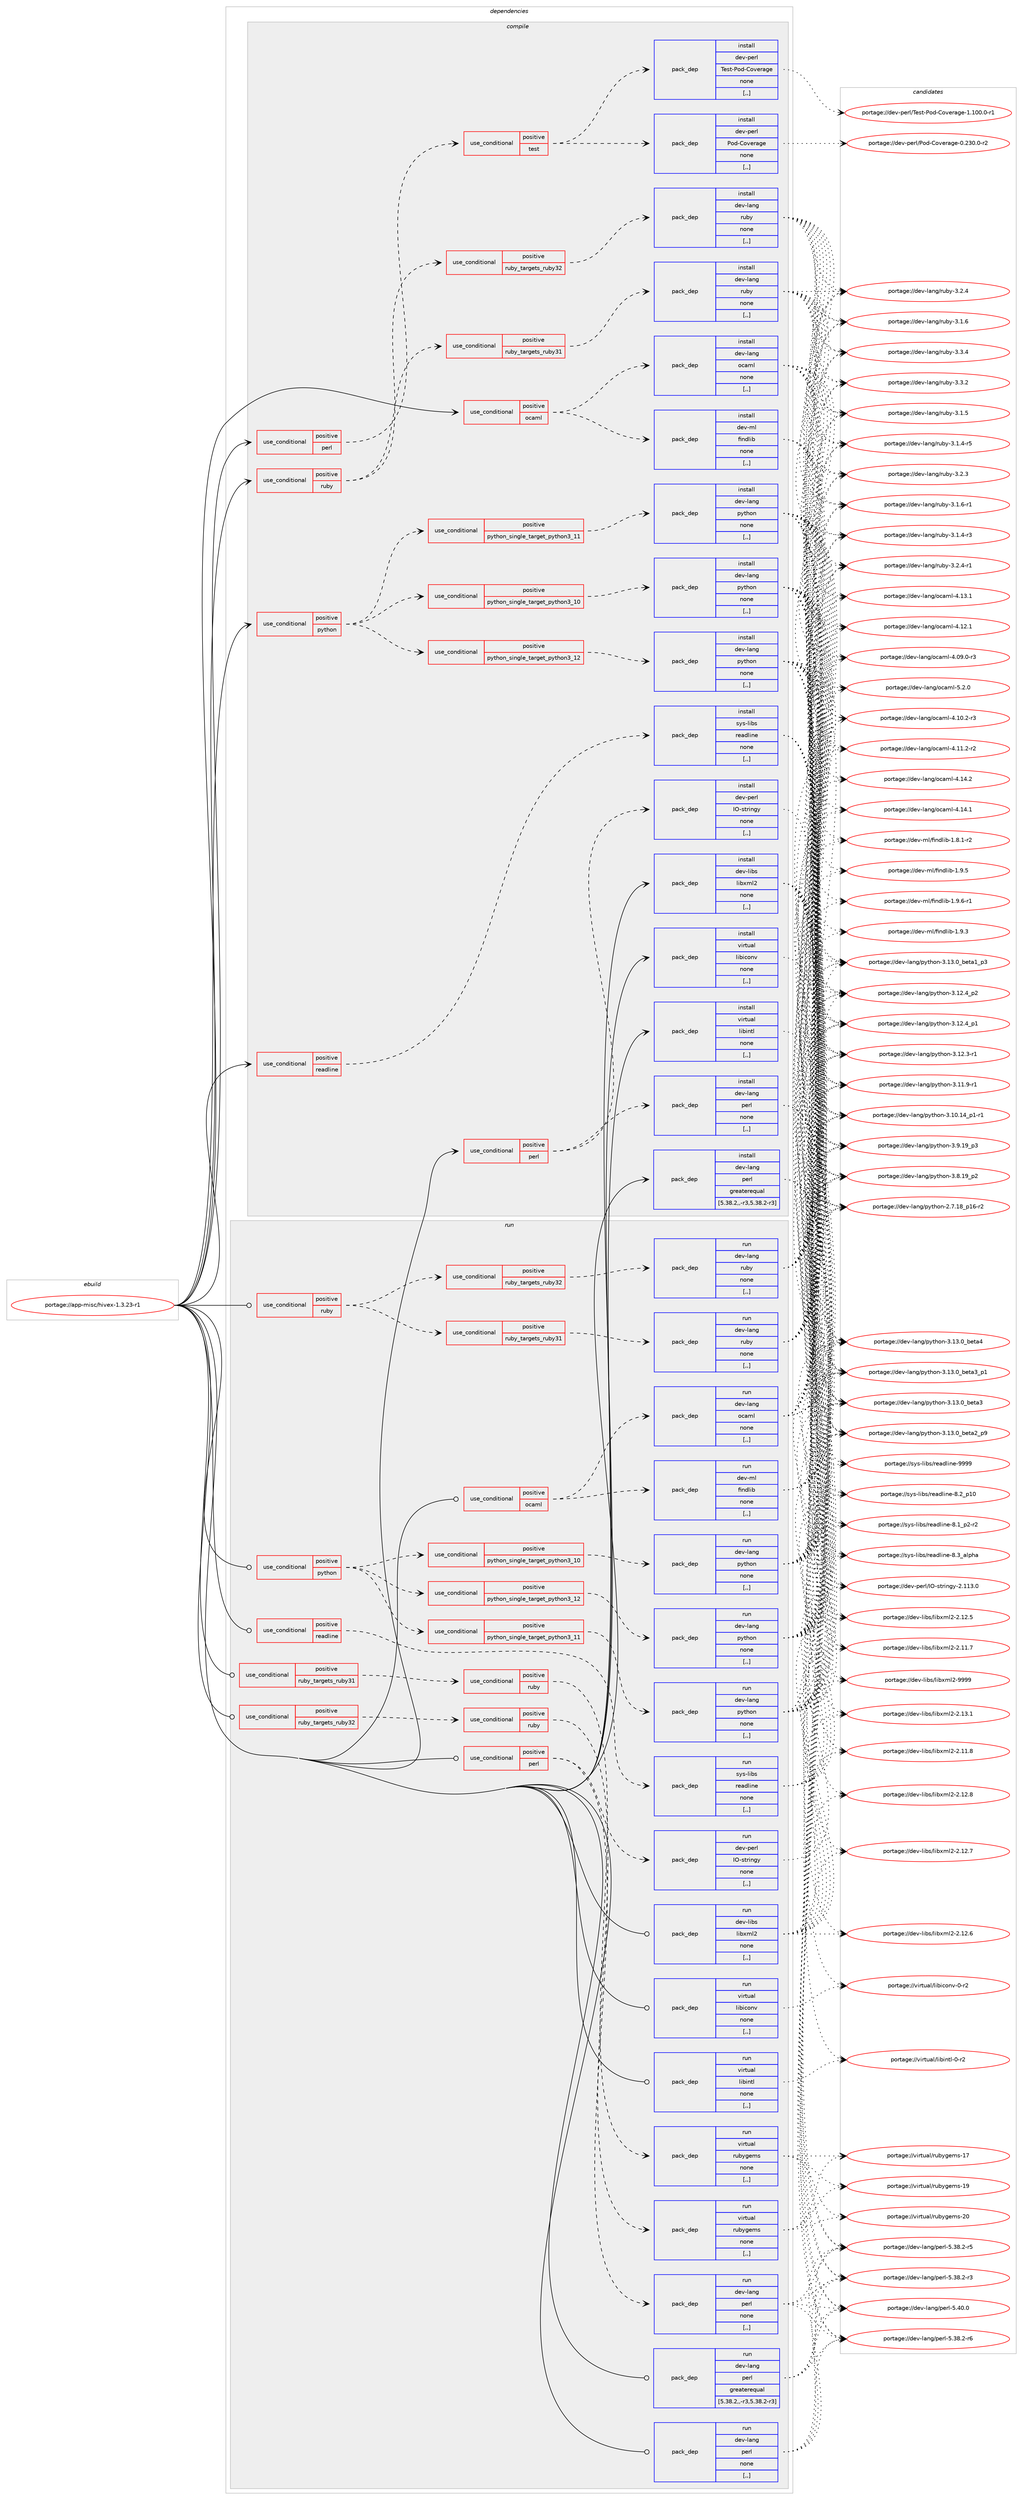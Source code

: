 digraph prolog {

# *************
# Graph options
# *************

newrank=true;
concentrate=true;
compound=true;
graph [rankdir=LR,fontname=Helvetica,fontsize=10,ranksep=1.5];#, ranksep=2.5, nodesep=0.2];
edge  [arrowhead=vee];
node  [fontname=Helvetica,fontsize=10];

# **********
# The ebuild
# **********

subgraph cluster_leftcol {
color=gray;
label=<<i>ebuild</i>>;
id [label="portage://app-misc/hivex-1.3.23-r1", color=red, width=4, href="../app-misc/hivex-1.3.23-r1.svg"];
}

# ****************
# The dependencies
# ****************

subgraph cluster_midcol {
color=gray;
label=<<i>dependencies</i>>;
subgraph cluster_compile {
fillcolor="#eeeeee";
style=filled;
label=<<i>compile</i>>;
subgraph cond12145 {
dependency41919 [label=<<TABLE BORDER="0" CELLBORDER="1" CELLSPACING="0" CELLPADDING="4"><TR><TD ROWSPAN="3" CELLPADDING="10">use_conditional</TD></TR><TR><TD>positive</TD></TR><TR><TD>ocaml</TD></TR></TABLE>>, shape=none, color=red];
subgraph pack29379 {
dependency41920 [label=<<TABLE BORDER="0" CELLBORDER="1" CELLSPACING="0" CELLPADDING="4" WIDTH="220"><TR><TD ROWSPAN="6" CELLPADDING="30">pack_dep</TD></TR><TR><TD WIDTH="110">install</TD></TR><TR><TD>dev-lang</TD></TR><TR><TD>ocaml</TD></TR><TR><TD>none</TD></TR><TR><TD>[,,]</TD></TR></TABLE>>, shape=none, color=blue];
}
dependency41919:e -> dependency41920:w [weight=20,style="dashed",arrowhead="vee"];
subgraph pack29380 {
dependency41921 [label=<<TABLE BORDER="0" CELLBORDER="1" CELLSPACING="0" CELLPADDING="4" WIDTH="220"><TR><TD ROWSPAN="6" CELLPADDING="30">pack_dep</TD></TR><TR><TD WIDTH="110">install</TD></TR><TR><TD>dev-ml</TD></TR><TR><TD>findlib</TD></TR><TR><TD>none</TD></TR><TR><TD>[,,]</TD></TR></TABLE>>, shape=none, color=blue];
}
dependency41919:e -> dependency41921:w [weight=20,style="dashed",arrowhead="vee"];
}
id:e -> dependency41919:w [weight=20,style="solid",arrowhead="vee"];
subgraph cond12146 {
dependency41922 [label=<<TABLE BORDER="0" CELLBORDER="1" CELLSPACING="0" CELLPADDING="4"><TR><TD ROWSPAN="3" CELLPADDING="10">use_conditional</TD></TR><TR><TD>positive</TD></TR><TR><TD>perl</TD></TR></TABLE>>, shape=none, color=red];
subgraph cond12147 {
dependency41923 [label=<<TABLE BORDER="0" CELLBORDER="1" CELLSPACING="0" CELLPADDING="4"><TR><TD ROWSPAN="3" CELLPADDING="10">use_conditional</TD></TR><TR><TD>positive</TD></TR><TR><TD>test</TD></TR></TABLE>>, shape=none, color=red];
subgraph pack29381 {
dependency41924 [label=<<TABLE BORDER="0" CELLBORDER="1" CELLSPACING="0" CELLPADDING="4" WIDTH="220"><TR><TD ROWSPAN="6" CELLPADDING="30">pack_dep</TD></TR><TR><TD WIDTH="110">install</TD></TR><TR><TD>dev-perl</TD></TR><TR><TD>Pod-Coverage</TD></TR><TR><TD>none</TD></TR><TR><TD>[,,]</TD></TR></TABLE>>, shape=none, color=blue];
}
dependency41923:e -> dependency41924:w [weight=20,style="dashed",arrowhead="vee"];
subgraph pack29382 {
dependency41925 [label=<<TABLE BORDER="0" CELLBORDER="1" CELLSPACING="0" CELLPADDING="4" WIDTH="220"><TR><TD ROWSPAN="6" CELLPADDING="30">pack_dep</TD></TR><TR><TD WIDTH="110">install</TD></TR><TR><TD>dev-perl</TD></TR><TR><TD>Test-Pod-Coverage</TD></TR><TR><TD>none</TD></TR><TR><TD>[,,]</TD></TR></TABLE>>, shape=none, color=blue];
}
dependency41923:e -> dependency41925:w [weight=20,style="dashed",arrowhead="vee"];
}
dependency41922:e -> dependency41923:w [weight=20,style="dashed",arrowhead="vee"];
}
id:e -> dependency41922:w [weight=20,style="solid",arrowhead="vee"];
subgraph cond12148 {
dependency41926 [label=<<TABLE BORDER="0" CELLBORDER="1" CELLSPACING="0" CELLPADDING="4"><TR><TD ROWSPAN="3" CELLPADDING="10">use_conditional</TD></TR><TR><TD>positive</TD></TR><TR><TD>perl</TD></TR></TABLE>>, shape=none, color=red];
subgraph pack29383 {
dependency41927 [label=<<TABLE BORDER="0" CELLBORDER="1" CELLSPACING="0" CELLPADDING="4" WIDTH="220"><TR><TD ROWSPAN="6" CELLPADDING="30">pack_dep</TD></TR><TR><TD WIDTH="110">install</TD></TR><TR><TD>dev-lang</TD></TR><TR><TD>perl</TD></TR><TR><TD>none</TD></TR><TR><TD>[,,]</TD></TR></TABLE>>, shape=none, color=blue];
}
dependency41926:e -> dependency41927:w [weight=20,style="dashed",arrowhead="vee"];
subgraph pack29384 {
dependency41928 [label=<<TABLE BORDER="0" CELLBORDER="1" CELLSPACING="0" CELLPADDING="4" WIDTH="220"><TR><TD ROWSPAN="6" CELLPADDING="30">pack_dep</TD></TR><TR><TD WIDTH="110">install</TD></TR><TR><TD>dev-perl</TD></TR><TR><TD>IO-stringy</TD></TR><TR><TD>none</TD></TR><TR><TD>[,,]</TD></TR></TABLE>>, shape=none, color=blue];
}
dependency41926:e -> dependency41928:w [weight=20,style="dashed",arrowhead="vee"];
}
id:e -> dependency41926:w [weight=20,style="solid",arrowhead="vee"];
subgraph cond12149 {
dependency41929 [label=<<TABLE BORDER="0" CELLBORDER="1" CELLSPACING="0" CELLPADDING="4"><TR><TD ROWSPAN="3" CELLPADDING="10">use_conditional</TD></TR><TR><TD>positive</TD></TR><TR><TD>python</TD></TR></TABLE>>, shape=none, color=red];
subgraph cond12150 {
dependency41930 [label=<<TABLE BORDER="0" CELLBORDER="1" CELLSPACING="0" CELLPADDING="4"><TR><TD ROWSPAN="3" CELLPADDING="10">use_conditional</TD></TR><TR><TD>positive</TD></TR><TR><TD>python_single_target_python3_10</TD></TR></TABLE>>, shape=none, color=red];
subgraph pack29385 {
dependency41931 [label=<<TABLE BORDER="0" CELLBORDER="1" CELLSPACING="0" CELLPADDING="4" WIDTH="220"><TR><TD ROWSPAN="6" CELLPADDING="30">pack_dep</TD></TR><TR><TD WIDTH="110">install</TD></TR><TR><TD>dev-lang</TD></TR><TR><TD>python</TD></TR><TR><TD>none</TD></TR><TR><TD>[,,]</TD></TR></TABLE>>, shape=none, color=blue];
}
dependency41930:e -> dependency41931:w [weight=20,style="dashed",arrowhead="vee"];
}
dependency41929:e -> dependency41930:w [weight=20,style="dashed",arrowhead="vee"];
subgraph cond12151 {
dependency41932 [label=<<TABLE BORDER="0" CELLBORDER="1" CELLSPACING="0" CELLPADDING="4"><TR><TD ROWSPAN="3" CELLPADDING="10">use_conditional</TD></TR><TR><TD>positive</TD></TR><TR><TD>python_single_target_python3_11</TD></TR></TABLE>>, shape=none, color=red];
subgraph pack29386 {
dependency41933 [label=<<TABLE BORDER="0" CELLBORDER="1" CELLSPACING="0" CELLPADDING="4" WIDTH="220"><TR><TD ROWSPAN="6" CELLPADDING="30">pack_dep</TD></TR><TR><TD WIDTH="110">install</TD></TR><TR><TD>dev-lang</TD></TR><TR><TD>python</TD></TR><TR><TD>none</TD></TR><TR><TD>[,,]</TD></TR></TABLE>>, shape=none, color=blue];
}
dependency41932:e -> dependency41933:w [weight=20,style="dashed",arrowhead="vee"];
}
dependency41929:e -> dependency41932:w [weight=20,style="dashed",arrowhead="vee"];
subgraph cond12152 {
dependency41934 [label=<<TABLE BORDER="0" CELLBORDER="1" CELLSPACING="0" CELLPADDING="4"><TR><TD ROWSPAN="3" CELLPADDING="10">use_conditional</TD></TR><TR><TD>positive</TD></TR><TR><TD>python_single_target_python3_12</TD></TR></TABLE>>, shape=none, color=red];
subgraph pack29387 {
dependency41935 [label=<<TABLE BORDER="0" CELLBORDER="1" CELLSPACING="0" CELLPADDING="4" WIDTH="220"><TR><TD ROWSPAN="6" CELLPADDING="30">pack_dep</TD></TR><TR><TD WIDTH="110">install</TD></TR><TR><TD>dev-lang</TD></TR><TR><TD>python</TD></TR><TR><TD>none</TD></TR><TR><TD>[,,]</TD></TR></TABLE>>, shape=none, color=blue];
}
dependency41934:e -> dependency41935:w [weight=20,style="dashed",arrowhead="vee"];
}
dependency41929:e -> dependency41934:w [weight=20,style="dashed",arrowhead="vee"];
}
id:e -> dependency41929:w [weight=20,style="solid",arrowhead="vee"];
subgraph cond12153 {
dependency41936 [label=<<TABLE BORDER="0" CELLBORDER="1" CELLSPACING="0" CELLPADDING="4"><TR><TD ROWSPAN="3" CELLPADDING="10">use_conditional</TD></TR><TR><TD>positive</TD></TR><TR><TD>readline</TD></TR></TABLE>>, shape=none, color=red];
subgraph pack29388 {
dependency41937 [label=<<TABLE BORDER="0" CELLBORDER="1" CELLSPACING="0" CELLPADDING="4" WIDTH="220"><TR><TD ROWSPAN="6" CELLPADDING="30">pack_dep</TD></TR><TR><TD WIDTH="110">install</TD></TR><TR><TD>sys-libs</TD></TR><TR><TD>readline</TD></TR><TR><TD>none</TD></TR><TR><TD>[,,]</TD></TR></TABLE>>, shape=none, color=blue];
}
dependency41936:e -> dependency41937:w [weight=20,style="dashed",arrowhead="vee"];
}
id:e -> dependency41936:w [weight=20,style="solid",arrowhead="vee"];
subgraph cond12154 {
dependency41938 [label=<<TABLE BORDER="0" CELLBORDER="1" CELLSPACING="0" CELLPADDING="4"><TR><TD ROWSPAN="3" CELLPADDING="10">use_conditional</TD></TR><TR><TD>positive</TD></TR><TR><TD>ruby</TD></TR></TABLE>>, shape=none, color=red];
subgraph cond12155 {
dependency41939 [label=<<TABLE BORDER="0" CELLBORDER="1" CELLSPACING="0" CELLPADDING="4"><TR><TD ROWSPAN="3" CELLPADDING="10">use_conditional</TD></TR><TR><TD>positive</TD></TR><TR><TD>ruby_targets_ruby31</TD></TR></TABLE>>, shape=none, color=red];
subgraph pack29389 {
dependency41940 [label=<<TABLE BORDER="0" CELLBORDER="1" CELLSPACING="0" CELLPADDING="4" WIDTH="220"><TR><TD ROWSPAN="6" CELLPADDING="30">pack_dep</TD></TR><TR><TD WIDTH="110">install</TD></TR><TR><TD>dev-lang</TD></TR><TR><TD>ruby</TD></TR><TR><TD>none</TD></TR><TR><TD>[,,]</TD></TR></TABLE>>, shape=none, color=blue];
}
dependency41939:e -> dependency41940:w [weight=20,style="dashed",arrowhead="vee"];
}
dependency41938:e -> dependency41939:w [weight=20,style="dashed",arrowhead="vee"];
subgraph cond12156 {
dependency41941 [label=<<TABLE BORDER="0" CELLBORDER="1" CELLSPACING="0" CELLPADDING="4"><TR><TD ROWSPAN="3" CELLPADDING="10">use_conditional</TD></TR><TR><TD>positive</TD></TR><TR><TD>ruby_targets_ruby32</TD></TR></TABLE>>, shape=none, color=red];
subgraph pack29390 {
dependency41942 [label=<<TABLE BORDER="0" CELLBORDER="1" CELLSPACING="0" CELLPADDING="4" WIDTH="220"><TR><TD ROWSPAN="6" CELLPADDING="30">pack_dep</TD></TR><TR><TD WIDTH="110">install</TD></TR><TR><TD>dev-lang</TD></TR><TR><TD>ruby</TD></TR><TR><TD>none</TD></TR><TR><TD>[,,]</TD></TR></TABLE>>, shape=none, color=blue];
}
dependency41941:e -> dependency41942:w [weight=20,style="dashed",arrowhead="vee"];
}
dependency41938:e -> dependency41941:w [weight=20,style="dashed",arrowhead="vee"];
}
id:e -> dependency41938:w [weight=20,style="solid",arrowhead="vee"];
subgraph pack29391 {
dependency41943 [label=<<TABLE BORDER="0" CELLBORDER="1" CELLSPACING="0" CELLPADDING="4" WIDTH="220"><TR><TD ROWSPAN="6" CELLPADDING="30">pack_dep</TD></TR><TR><TD WIDTH="110">install</TD></TR><TR><TD>dev-lang</TD></TR><TR><TD>perl</TD></TR><TR><TD>greaterequal</TD></TR><TR><TD>[5.38.2,,-r3,5.38.2-r3]</TD></TR></TABLE>>, shape=none, color=blue];
}
id:e -> dependency41943:w [weight=20,style="solid",arrowhead="vee"];
subgraph pack29392 {
dependency41944 [label=<<TABLE BORDER="0" CELLBORDER="1" CELLSPACING="0" CELLPADDING="4" WIDTH="220"><TR><TD ROWSPAN="6" CELLPADDING="30">pack_dep</TD></TR><TR><TD WIDTH="110">install</TD></TR><TR><TD>dev-libs</TD></TR><TR><TD>libxml2</TD></TR><TR><TD>none</TD></TR><TR><TD>[,,]</TD></TR></TABLE>>, shape=none, color=blue];
}
id:e -> dependency41944:w [weight=20,style="solid",arrowhead="vee"];
subgraph pack29393 {
dependency41945 [label=<<TABLE BORDER="0" CELLBORDER="1" CELLSPACING="0" CELLPADDING="4" WIDTH="220"><TR><TD ROWSPAN="6" CELLPADDING="30">pack_dep</TD></TR><TR><TD WIDTH="110">install</TD></TR><TR><TD>virtual</TD></TR><TR><TD>libiconv</TD></TR><TR><TD>none</TD></TR><TR><TD>[,,]</TD></TR></TABLE>>, shape=none, color=blue];
}
id:e -> dependency41945:w [weight=20,style="solid",arrowhead="vee"];
subgraph pack29394 {
dependency41946 [label=<<TABLE BORDER="0" CELLBORDER="1" CELLSPACING="0" CELLPADDING="4" WIDTH="220"><TR><TD ROWSPAN="6" CELLPADDING="30">pack_dep</TD></TR><TR><TD WIDTH="110">install</TD></TR><TR><TD>virtual</TD></TR><TR><TD>libintl</TD></TR><TR><TD>none</TD></TR><TR><TD>[,,]</TD></TR></TABLE>>, shape=none, color=blue];
}
id:e -> dependency41946:w [weight=20,style="solid",arrowhead="vee"];
}
subgraph cluster_compileandrun {
fillcolor="#eeeeee";
style=filled;
label=<<i>compile and run</i>>;
}
subgraph cluster_run {
fillcolor="#eeeeee";
style=filled;
label=<<i>run</i>>;
subgraph cond12157 {
dependency41947 [label=<<TABLE BORDER="0" CELLBORDER="1" CELLSPACING="0" CELLPADDING="4"><TR><TD ROWSPAN="3" CELLPADDING="10">use_conditional</TD></TR><TR><TD>positive</TD></TR><TR><TD>ocaml</TD></TR></TABLE>>, shape=none, color=red];
subgraph pack29395 {
dependency41948 [label=<<TABLE BORDER="0" CELLBORDER="1" CELLSPACING="0" CELLPADDING="4" WIDTH="220"><TR><TD ROWSPAN="6" CELLPADDING="30">pack_dep</TD></TR><TR><TD WIDTH="110">run</TD></TR><TR><TD>dev-lang</TD></TR><TR><TD>ocaml</TD></TR><TR><TD>none</TD></TR><TR><TD>[,,]</TD></TR></TABLE>>, shape=none, color=blue];
}
dependency41947:e -> dependency41948:w [weight=20,style="dashed",arrowhead="vee"];
subgraph pack29396 {
dependency41949 [label=<<TABLE BORDER="0" CELLBORDER="1" CELLSPACING="0" CELLPADDING="4" WIDTH="220"><TR><TD ROWSPAN="6" CELLPADDING="30">pack_dep</TD></TR><TR><TD WIDTH="110">run</TD></TR><TR><TD>dev-ml</TD></TR><TR><TD>findlib</TD></TR><TR><TD>none</TD></TR><TR><TD>[,,]</TD></TR></TABLE>>, shape=none, color=blue];
}
dependency41947:e -> dependency41949:w [weight=20,style="dashed",arrowhead="vee"];
}
id:e -> dependency41947:w [weight=20,style="solid",arrowhead="odot"];
subgraph cond12158 {
dependency41950 [label=<<TABLE BORDER="0" CELLBORDER="1" CELLSPACING="0" CELLPADDING="4"><TR><TD ROWSPAN="3" CELLPADDING="10">use_conditional</TD></TR><TR><TD>positive</TD></TR><TR><TD>perl</TD></TR></TABLE>>, shape=none, color=red];
subgraph pack29397 {
dependency41951 [label=<<TABLE BORDER="0" CELLBORDER="1" CELLSPACING="0" CELLPADDING="4" WIDTH="220"><TR><TD ROWSPAN="6" CELLPADDING="30">pack_dep</TD></TR><TR><TD WIDTH="110">run</TD></TR><TR><TD>dev-lang</TD></TR><TR><TD>perl</TD></TR><TR><TD>none</TD></TR><TR><TD>[,,]</TD></TR></TABLE>>, shape=none, color=blue];
}
dependency41950:e -> dependency41951:w [weight=20,style="dashed",arrowhead="vee"];
subgraph pack29398 {
dependency41952 [label=<<TABLE BORDER="0" CELLBORDER="1" CELLSPACING="0" CELLPADDING="4" WIDTH="220"><TR><TD ROWSPAN="6" CELLPADDING="30">pack_dep</TD></TR><TR><TD WIDTH="110">run</TD></TR><TR><TD>dev-perl</TD></TR><TR><TD>IO-stringy</TD></TR><TR><TD>none</TD></TR><TR><TD>[,,]</TD></TR></TABLE>>, shape=none, color=blue];
}
dependency41950:e -> dependency41952:w [weight=20,style="dashed",arrowhead="vee"];
}
id:e -> dependency41950:w [weight=20,style="solid",arrowhead="odot"];
subgraph cond12159 {
dependency41953 [label=<<TABLE BORDER="0" CELLBORDER="1" CELLSPACING="0" CELLPADDING="4"><TR><TD ROWSPAN="3" CELLPADDING="10">use_conditional</TD></TR><TR><TD>positive</TD></TR><TR><TD>python</TD></TR></TABLE>>, shape=none, color=red];
subgraph cond12160 {
dependency41954 [label=<<TABLE BORDER="0" CELLBORDER="1" CELLSPACING="0" CELLPADDING="4"><TR><TD ROWSPAN="3" CELLPADDING="10">use_conditional</TD></TR><TR><TD>positive</TD></TR><TR><TD>python_single_target_python3_10</TD></TR></TABLE>>, shape=none, color=red];
subgraph pack29399 {
dependency41955 [label=<<TABLE BORDER="0" CELLBORDER="1" CELLSPACING="0" CELLPADDING="4" WIDTH="220"><TR><TD ROWSPAN="6" CELLPADDING="30">pack_dep</TD></TR><TR><TD WIDTH="110">run</TD></TR><TR><TD>dev-lang</TD></TR><TR><TD>python</TD></TR><TR><TD>none</TD></TR><TR><TD>[,,]</TD></TR></TABLE>>, shape=none, color=blue];
}
dependency41954:e -> dependency41955:w [weight=20,style="dashed",arrowhead="vee"];
}
dependency41953:e -> dependency41954:w [weight=20,style="dashed",arrowhead="vee"];
subgraph cond12161 {
dependency41956 [label=<<TABLE BORDER="0" CELLBORDER="1" CELLSPACING="0" CELLPADDING="4"><TR><TD ROWSPAN="3" CELLPADDING="10">use_conditional</TD></TR><TR><TD>positive</TD></TR><TR><TD>python_single_target_python3_11</TD></TR></TABLE>>, shape=none, color=red];
subgraph pack29400 {
dependency41957 [label=<<TABLE BORDER="0" CELLBORDER="1" CELLSPACING="0" CELLPADDING="4" WIDTH="220"><TR><TD ROWSPAN="6" CELLPADDING="30">pack_dep</TD></TR><TR><TD WIDTH="110">run</TD></TR><TR><TD>dev-lang</TD></TR><TR><TD>python</TD></TR><TR><TD>none</TD></TR><TR><TD>[,,]</TD></TR></TABLE>>, shape=none, color=blue];
}
dependency41956:e -> dependency41957:w [weight=20,style="dashed",arrowhead="vee"];
}
dependency41953:e -> dependency41956:w [weight=20,style="dashed",arrowhead="vee"];
subgraph cond12162 {
dependency41958 [label=<<TABLE BORDER="0" CELLBORDER="1" CELLSPACING="0" CELLPADDING="4"><TR><TD ROWSPAN="3" CELLPADDING="10">use_conditional</TD></TR><TR><TD>positive</TD></TR><TR><TD>python_single_target_python3_12</TD></TR></TABLE>>, shape=none, color=red];
subgraph pack29401 {
dependency41959 [label=<<TABLE BORDER="0" CELLBORDER="1" CELLSPACING="0" CELLPADDING="4" WIDTH="220"><TR><TD ROWSPAN="6" CELLPADDING="30">pack_dep</TD></TR><TR><TD WIDTH="110">run</TD></TR><TR><TD>dev-lang</TD></TR><TR><TD>python</TD></TR><TR><TD>none</TD></TR><TR><TD>[,,]</TD></TR></TABLE>>, shape=none, color=blue];
}
dependency41958:e -> dependency41959:w [weight=20,style="dashed",arrowhead="vee"];
}
dependency41953:e -> dependency41958:w [weight=20,style="dashed",arrowhead="vee"];
}
id:e -> dependency41953:w [weight=20,style="solid",arrowhead="odot"];
subgraph cond12163 {
dependency41960 [label=<<TABLE BORDER="0" CELLBORDER="1" CELLSPACING="0" CELLPADDING="4"><TR><TD ROWSPAN="3" CELLPADDING="10">use_conditional</TD></TR><TR><TD>positive</TD></TR><TR><TD>readline</TD></TR></TABLE>>, shape=none, color=red];
subgraph pack29402 {
dependency41961 [label=<<TABLE BORDER="0" CELLBORDER="1" CELLSPACING="0" CELLPADDING="4" WIDTH="220"><TR><TD ROWSPAN="6" CELLPADDING="30">pack_dep</TD></TR><TR><TD WIDTH="110">run</TD></TR><TR><TD>sys-libs</TD></TR><TR><TD>readline</TD></TR><TR><TD>none</TD></TR><TR><TD>[,,]</TD></TR></TABLE>>, shape=none, color=blue];
}
dependency41960:e -> dependency41961:w [weight=20,style="dashed",arrowhead="vee"];
}
id:e -> dependency41960:w [weight=20,style="solid",arrowhead="odot"];
subgraph cond12164 {
dependency41962 [label=<<TABLE BORDER="0" CELLBORDER="1" CELLSPACING="0" CELLPADDING="4"><TR><TD ROWSPAN="3" CELLPADDING="10">use_conditional</TD></TR><TR><TD>positive</TD></TR><TR><TD>ruby</TD></TR></TABLE>>, shape=none, color=red];
subgraph cond12165 {
dependency41963 [label=<<TABLE BORDER="0" CELLBORDER="1" CELLSPACING="0" CELLPADDING="4"><TR><TD ROWSPAN="3" CELLPADDING="10">use_conditional</TD></TR><TR><TD>positive</TD></TR><TR><TD>ruby_targets_ruby31</TD></TR></TABLE>>, shape=none, color=red];
subgraph pack29403 {
dependency41964 [label=<<TABLE BORDER="0" CELLBORDER="1" CELLSPACING="0" CELLPADDING="4" WIDTH="220"><TR><TD ROWSPAN="6" CELLPADDING="30">pack_dep</TD></TR><TR><TD WIDTH="110">run</TD></TR><TR><TD>dev-lang</TD></TR><TR><TD>ruby</TD></TR><TR><TD>none</TD></TR><TR><TD>[,,]</TD></TR></TABLE>>, shape=none, color=blue];
}
dependency41963:e -> dependency41964:w [weight=20,style="dashed",arrowhead="vee"];
}
dependency41962:e -> dependency41963:w [weight=20,style="dashed",arrowhead="vee"];
subgraph cond12166 {
dependency41965 [label=<<TABLE BORDER="0" CELLBORDER="1" CELLSPACING="0" CELLPADDING="4"><TR><TD ROWSPAN="3" CELLPADDING="10">use_conditional</TD></TR><TR><TD>positive</TD></TR><TR><TD>ruby_targets_ruby32</TD></TR></TABLE>>, shape=none, color=red];
subgraph pack29404 {
dependency41966 [label=<<TABLE BORDER="0" CELLBORDER="1" CELLSPACING="0" CELLPADDING="4" WIDTH="220"><TR><TD ROWSPAN="6" CELLPADDING="30">pack_dep</TD></TR><TR><TD WIDTH="110">run</TD></TR><TR><TD>dev-lang</TD></TR><TR><TD>ruby</TD></TR><TR><TD>none</TD></TR><TR><TD>[,,]</TD></TR></TABLE>>, shape=none, color=blue];
}
dependency41965:e -> dependency41966:w [weight=20,style="dashed",arrowhead="vee"];
}
dependency41962:e -> dependency41965:w [weight=20,style="dashed",arrowhead="vee"];
}
id:e -> dependency41962:w [weight=20,style="solid",arrowhead="odot"];
subgraph cond12167 {
dependency41967 [label=<<TABLE BORDER="0" CELLBORDER="1" CELLSPACING="0" CELLPADDING="4"><TR><TD ROWSPAN="3" CELLPADDING="10">use_conditional</TD></TR><TR><TD>positive</TD></TR><TR><TD>ruby_targets_ruby31</TD></TR></TABLE>>, shape=none, color=red];
subgraph cond12168 {
dependency41968 [label=<<TABLE BORDER="0" CELLBORDER="1" CELLSPACING="0" CELLPADDING="4"><TR><TD ROWSPAN="3" CELLPADDING="10">use_conditional</TD></TR><TR><TD>positive</TD></TR><TR><TD>ruby</TD></TR></TABLE>>, shape=none, color=red];
subgraph pack29405 {
dependency41969 [label=<<TABLE BORDER="0" CELLBORDER="1" CELLSPACING="0" CELLPADDING="4" WIDTH="220"><TR><TD ROWSPAN="6" CELLPADDING="30">pack_dep</TD></TR><TR><TD WIDTH="110">run</TD></TR><TR><TD>virtual</TD></TR><TR><TD>rubygems</TD></TR><TR><TD>none</TD></TR><TR><TD>[,,]</TD></TR></TABLE>>, shape=none, color=blue];
}
dependency41968:e -> dependency41969:w [weight=20,style="dashed",arrowhead="vee"];
}
dependency41967:e -> dependency41968:w [weight=20,style="dashed",arrowhead="vee"];
}
id:e -> dependency41967:w [weight=20,style="solid",arrowhead="odot"];
subgraph cond12169 {
dependency41970 [label=<<TABLE BORDER="0" CELLBORDER="1" CELLSPACING="0" CELLPADDING="4"><TR><TD ROWSPAN="3" CELLPADDING="10">use_conditional</TD></TR><TR><TD>positive</TD></TR><TR><TD>ruby_targets_ruby32</TD></TR></TABLE>>, shape=none, color=red];
subgraph cond12170 {
dependency41971 [label=<<TABLE BORDER="0" CELLBORDER="1" CELLSPACING="0" CELLPADDING="4"><TR><TD ROWSPAN="3" CELLPADDING="10">use_conditional</TD></TR><TR><TD>positive</TD></TR><TR><TD>ruby</TD></TR></TABLE>>, shape=none, color=red];
subgraph pack29406 {
dependency41972 [label=<<TABLE BORDER="0" CELLBORDER="1" CELLSPACING="0" CELLPADDING="4" WIDTH="220"><TR><TD ROWSPAN="6" CELLPADDING="30">pack_dep</TD></TR><TR><TD WIDTH="110">run</TD></TR><TR><TD>virtual</TD></TR><TR><TD>rubygems</TD></TR><TR><TD>none</TD></TR><TR><TD>[,,]</TD></TR></TABLE>>, shape=none, color=blue];
}
dependency41971:e -> dependency41972:w [weight=20,style="dashed",arrowhead="vee"];
}
dependency41970:e -> dependency41971:w [weight=20,style="dashed",arrowhead="vee"];
}
id:e -> dependency41970:w [weight=20,style="solid",arrowhead="odot"];
subgraph pack29407 {
dependency41973 [label=<<TABLE BORDER="0" CELLBORDER="1" CELLSPACING="0" CELLPADDING="4" WIDTH="220"><TR><TD ROWSPAN="6" CELLPADDING="30">pack_dep</TD></TR><TR><TD WIDTH="110">run</TD></TR><TR><TD>dev-lang</TD></TR><TR><TD>perl</TD></TR><TR><TD>greaterequal</TD></TR><TR><TD>[5.38.2,,-r3,5.38.2-r3]</TD></TR></TABLE>>, shape=none, color=blue];
}
id:e -> dependency41973:w [weight=20,style="solid",arrowhead="odot"];
subgraph pack29408 {
dependency41974 [label=<<TABLE BORDER="0" CELLBORDER="1" CELLSPACING="0" CELLPADDING="4" WIDTH="220"><TR><TD ROWSPAN="6" CELLPADDING="30">pack_dep</TD></TR><TR><TD WIDTH="110">run</TD></TR><TR><TD>dev-lang</TD></TR><TR><TD>perl</TD></TR><TR><TD>none</TD></TR><TR><TD>[,,]</TD></TR></TABLE>>, shape=none, color=blue];
}
id:e -> dependency41974:w [weight=20,style="solid",arrowhead="odot"];
subgraph pack29409 {
dependency41975 [label=<<TABLE BORDER="0" CELLBORDER="1" CELLSPACING="0" CELLPADDING="4" WIDTH="220"><TR><TD ROWSPAN="6" CELLPADDING="30">pack_dep</TD></TR><TR><TD WIDTH="110">run</TD></TR><TR><TD>dev-libs</TD></TR><TR><TD>libxml2</TD></TR><TR><TD>none</TD></TR><TR><TD>[,,]</TD></TR></TABLE>>, shape=none, color=blue];
}
id:e -> dependency41975:w [weight=20,style="solid",arrowhead="odot"];
subgraph pack29410 {
dependency41976 [label=<<TABLE BORDER="0" CELLBORDER="1" CELLSPACING="0" CELLPADDING="4" WIDTH="220"><TR><TD ROWSPAN="6" CELLPADDING="30">pack_dep</TD></TR><TR><TD WIDTH="110">run</TD></TR><TR><TD>virtual</TD></TR><TR><TD>libiconv</TD></TR><TR><TD>none</TD></TR><TR><TD>[,,]</TD></TR></TABLE>>, shape=none, color=blue];
}
id:e -> dependency41976:w [weight=20,style="solid",arrowhead="odot"];
subgraph pack29411 {
dependency41977 [label=<<TABLE BORDER="0" CELLBORDER="1" CELLSPACING="0" CELLPADDING="4" WIDTH="220"><TR><TD ROWSPAN="6" CELLPADDING="30">pack_dep</TD></TR><TR><TD WIDTH="110">run</TD></TR><TR><TD>virtual</TD></TR><TR><TD>libintl</TD></TR><TR><TD>none</TD></TR><TR><TD>[,,]</TD></TR></TABLE>>, shape=none, color=blue];
}
id:e -> dependency41977:w [weight=20,style="solid",arrowhead="odot"];
}
}

# **************
# The candidates
# **************

subgraph cluster_choices {
rank=same;
color=gray;
label=<<i>candidates</i>>;

subgraph choice29379 {
color=black;
nodesep=1;
choice1001011184510897110103471119997109108455346504648 [label="portage://dev-lang/ocaml-5.2.0", color=red, width=4,href="../dev-lang/ocaml-5.2.0.svg"];
choice100101118451089711010347111999710910845524649524650 [label="portage://dev-lang/ocaml-4.14.2", color=red, width=4,href="../dev-lang/ocaml-4.14.2.svg"];
choice100101118451089711010347111999710910845524649524649 [label="portage://dev-lang/ocaml-4.14.1", color=red, width=4,href="../dev-lang/ocaml-4.14.1.svg"];
choice100101118451089711010347111999710910845524649514649 [label="portage://dev-lang/ocaml-4.13.1", color=red, width=4,href="../dev-lang/ocaml-4.13.1.svg"];
choice100101118451089711010347111999710910845524649504649 [label="portage://dev-lang/ocaml-4.12.1", color=red, width=4,href="../dev-lang/ocaml-4.12.1.svg"];
choice1001011184510897110103471119997109108455246494946504511450 [label="portage://dev-lang/ocaml-4.11.2-r2", color=red, width=4,href="../dev-lang/ocaml-4.11.2-r2.svg"];
choice1001011184510897110103471119997109108455246494846504511451 [label="portage://dev-lang/ocaml-4.10.2-r3", color=red, width=4,href="../dev-lang/ocaml-4.10.2-r3.svg"];
choice1001011184510897110103471119997109108455246485746484511451 [label="portage://dev-lang/ocaml-4.09.0-r3", color=red, width=4,href="../dev-lang/ocaml-4.09.0-r3.svg"];
dependency41920:e -> choice1001011184510897110103471119997109108455346504648:w [style=dotted,weight="100"];
dependency41920:e -> choice100101118451089711010347111999710910845524649524650:w [style=dotted,weight="100"];
dependency41920:e -> choice100101118451089711010347111999710910845524649524649:w [style=dotted,weight="100"];
dependency41920:e -> choice100101118451089711010347111999710910845524649514649:w [style=dotted,weight="100"];
dependency41920:e -> choice100101118451089711010347111999710910845524649504649:w [style=dotted,weight="100"];
dependency41920:e -> choice1001011184510897110103471119997109108455246494946504511450:w [style=dotted,weight="100"];
dependency41920:e -> choice1001011184510897110103471119997109108455246494846504511451:w [style=dotted,weight="100"];
dependency41920:e -> choice1001011184510897110103471119997109108455246485746484511451:w [style=dotted,weight="100"];
}
subgraph choice29380 {
color=black;
nodesep=1;
choice1001011184510910847102105110100108105984549465746544511449 [label="portage://dev-ml/findlib-1.9.6-r1", color=red, width=4,href="../dev-ml/findlib-1.9.6-r1.svg"];
choice100101118451091084710210511010010810598454946574653 [label="portage://dev-ml/findlib-1.9.5", color=red, width=4,href="../dev-ml/findlib-1.9.5.svg"];
choice100101118451091084710210511010010810598454946574651 [label="portage://dev-ml/findlib-1.9.3", color=red, width=4,href="../dev-ml/findlib-1.9.3.svg"];
choice1001011184510910847102105110100108105984549465646494511450 [label="portage://dev-ml/findlib-1.8.1-r2", color=red, width=4,href="../dev-ml/findlib-1.8.1-r2.svg"];
dependency41921:e -> choice1001011184510910847102105110100108105984549465746544511449:w [style=dotted,weight="100"];
dependency41921:e -> choice100101118451091084710210511010010810598454946574653:w [style=dotted,weight="100"];
dependency41921:e -> choice100101118451091084710210511010010810598454946574651:w [style=dotted,weight="100"];
dependency41921:e -> choice1001011184510910847102105110100108105984549465646494511450:w [style=dotted,weight="100"];
}
subgraph choice29381 {
color=black;
nodesep=1;
choice10010111845112101114108478011110045671111181011149710310145484650514846484511450 [label="portage://dev-perl/Pod-Coverage-0.230.0-r2", color=red, width=4,href="../dev-perl/Pod-Coverage-0.230.0-r2.svg"];
dependency41924:e -> choice10010111845112101114108478011110045671111181011149710310145484650514846484511450:w [style=dotted,weight="100"];
}
subgraph choice29382 {
color=black;
nodesep=1;
choice100101118451121011141084784101115116458011110045671111181011149710310145494649484846484511449 [label="portage://dev-perl/Test-Pod-Coverage-1.100.0-r1", color=red, width=4,href="../dev-perl/Test-Pod-Coverage-1.100.0-r1.svg"];
dependency41925:e -> choice100101118451121011141084784101115116458011110045671111181011149710310145494649484846484511449:w [style=dotted,weight="100"];
}
subgraph choice29383 {
color=black;
nodesep=1;
choice10010111845108971101034711210111410845534652484648 [label="portage://dev-lang/perl-5.40.0", color=red, width=4,href="../dev-lang/perl-5.40.0.svg"];
choice100101118451089711010347112101114108455346515646504511454 [label="portage://dev-lang/perl-5.38.2-r6", color=red, width=4,href="../dev-lang/perl-5.38.2-r6.svg"];
choice100101118451089711010347112101114108455346515646504511453 [label="portage://dev-lang/perl-5.38.2-r5", color=red, width=4,href="../dev-lang/perl-5.38.2-r5.svg"];
choice100101118451089711010347112101114108455346515646504511451 [label="portage://dev-lang/perl-5.38.2-r3", color=red, width=4,href="../dev-lang/perl-5.38.2-r3.svg"];
dependency41927:e -> choice10010111845108971101034711210111410845534652484648:w [style=dotted,weight="100"];
dependency41927:e -> choice100101118451089711010347112101114108455346515646504511454:w [style=dotted,weight="100"];
dependency41927:e -> choice100101118451089711010347112101114108455346515646504511453:w [style=dotted,weight="100"];
dependency41927:e -> choice100101118451089711010347112101114108455346515646504511451:w [style=dotted,weight="100"];
}
subgraph choice29384 {
color=black;
nodesep=1;
choice10010111845112101114108477379451151161141051101031214550464949514648 [label="portage://dev-perl/IO-stringy-2.113.0", color=red, width=4,href="../dev-perl/IO-stringy-2.113.0.svg"];
dependency41928:e -> choice10010111845112101114108477379451151161141051101031214550464949514648:w [style=dotted,weight="100"];
}
subgraph choice29385 {
color=black;
nodesep=1;
choice1001011184510897110103471121211161041111104551464951464895981011169752 [label="portage://dev-lang/python-3.13.0_beta4", color=red, width=4,href="../dev-lang/python-3.13.0_beta4.svg"];
choice10010111845108971101034711212111610411111045514649514648959810111697519511249 [label="portage://dev-lang/python-3.13.0_beta3_p1", color=red, width=4,href="../dev-lang/python-3.13.0_beta3_p1.svg"];
choice1001011184510897110103471121211161041111104551464951464895981011169751 [label="portage://dev-lang/python-3.13.0_beta3", color=red, width=4,href="../dev-lang/python-3.13.0_beta3.svg"];
choice10010111845108971101034711212111610411111045514649514648959810111697509511257 [label="portage://dev-lang/python-3.13.0_beta2_p9", color=red, width=4,href="../dev-lang/python-3.13.0_beta2_p9.svg"];
choice10010111845108971101034711212111610411111045514649514648959810111697499511251 [label="portage://dev-lang/python-3.13.0_beta1_p3", color=red, width=4,href="../dev-lang/python-3.13.0_beta1_p3.svg"];
choice100101118451089711010347112121116104111110455146495046529511250 [label="portage://dev-lang/python-3.12.4_p2", color=red, width=4,href="../dev-lang/python-3.12.4_p2.svg"];
choice100101118451089711010347112121116104111110455146495046529511249 [label="portage://dev-lang/python-3.12.4_p1", color=red, width=4,href="../dev-lang/python-3.12.4_p1.svg"];
choice100101118451089711010347112121116104111110455146495046514511449 [label="portage://dev-lang/python-3.12.3-r1", color=red, width=4,href="../dev-lang/python-3.12.3-r1.svg"];
choice100101118451089711010347112121116104111110455146494946574511449 [label="portage://dev-lang/python-3.11.9-r1", color=red, width=4,href="../dev-lang/python-3.11.9-r1.svg"];
choice100101118451089711010347112121116104111110455146494846495295112494511449 [label="portage://dev-lang/python-3.10.14_p1-r1", color=red, width=4,href="../dev-lang/python-3.10.14_p1-r1.svg"];
choice100101118451089711010347112121116104111110455146574649579511251 [label="portage://dev-lang/python-3.9.19_p3", color=red, width=4,href="../dev-lang/python-3.9.19_p3.svg"];
choice100101118451089711010347112121116104111110455146564649579511250 [label="portage://dev-lang/python-3.8.19_p2", color=red, width=4,href="../dev-lang/python-3.8.19_p2.svg"];
choice100101118451089711010347112121116104111110455046554649569511249544511450 [label="portage://dev-lang/python-2.7.18_p16-r2", color=red, width=4,href="../dev-lang/python-2.7.18_p16-r2.svg"];
dependency41931:e -> choice1001011184510897110103471121211161041111104551464951464895981011169752:w [style=dotted,weight="100"];
dependency41931:e -> choice10010111845108971101034711212111610411111045514649514648959810111697519511249:w [style=dotted,weight="100"];
dependency41931:e -> choice1001011184510897110103471121211161041111104551464951464895981011169751:w [style=dotted,weight="100"];
dependency41931:e -> choice10010111845108971101034711212111610411111045514649514648959810111697509511257:w [style=dotted,weight="100"];
dependency41931:e -> choice10010111845108971101034711212111610411111045514649514648959810111697499511251:w [style=dotted,weight="100"];
dependency41931:e -> choice100101118451089711010347112121116104111110455146495046529511250:w [style=dotted,weight="100"];
dependency41931:e -> choice100101118451089711010347112121116104111110455146495046529511249:w [style=dotted,weight="100"];
dependency41931:e -> choice100101118451089711010347112121116104111110455146495046514511449:w [style=dotted,weight="100"];
dependency41931:e -> choice100101118451089711010347112121116104111110455146494946574511449:w [style=dotted,weight="100"];
dependency41931:e -> choice100101118451089711010347112121116104111110455146494846495295112494511449:w [style=dotted,weight="100"];
dependency41931:e -> choice100101118451089711010347112121116104111110455146574649579511251:w [style=dotted,weight="100"];
dependency41931:e -> choice100101118451089711010347112121116104111110455146564649579511250:w [style=dotted,weight="100"];
dependency41931:e -> choice100101118451089711010347112121116104111110455046554649569511249544511450:w [style=dotted,weight="100"];
}
subgraph choice29386 {
color=black;
nodesep=1;
choice1001011184510897110103471121211161041111104551464951464895981011169752 [label="portage://dev-lang/python-3.13.0_beta4", color=red, width=4,href="../dev-lang/python-3.13.0_beta4.svg"];
choice10010111845108971101034711212111610411111045514649514648959810111697519511249 [label="portage://dev-lang/python-3.13.0_beta3_p1", color=red, width=4,href="../dev-lang/python-3.13.0_beta3_p1.svg"];
choice1001011184510897110103471121211161041111104551464951464895981011169751 [label="portage://dev-lang/python-3.13.0_beta3", color=red, width=4,href="../dev-lang/python-3.13.0_beta3.svg"];
choice10010111845108971101034711212111610411111045514649514648959810111697509511257 [label="portage://dev-lang/python-3.13.0_beta2_p9", color=red, width=4,href="../dev-lang/python-3.13.0_beta2_p9.svg"];
choice10010111845108971101034711212111610411111045514649514648959810111697499511251 [label="portage://dev-lang/python-3.13.0_beta1_p3", color=red, width=4,href="../dev-lang/python-3.13.0_beta1_p3.svg"];
choice100101118451089711010347112121116104111110455146495046529511250 [label="portage://dev-lang/python-3.12.4_p2", color=red, width=4,href="../dev-lang/python-3.12.4_p2.svg"];
choice100101118451089711010347112121116104111110455146495046529511249 [label="portage://dev-lang/python-3.12.4_p1", color=red, width=4,href="../dev-lang/python-3.12.4_p1.svg"];
choice100101118451089711010347112121116104111110455146495046514511449 [label="portage://dev-lang/python-3.12.3-r1", color=red, width=4,href="../dev-lang/python-3.12.3-r1.svg"];
choice100101118451089711010347112121116104111110455146494946574511449 [label="portage://dev-lang/python-3.11.9-r1", color=red, width=4,href="../dev-lang/python-3.11.9-r1.svg"];
choice100101118451089711010347112121116104111110455146494846495295112494511449 [label="portage://dev-lang/python-3.10.14_p1-r1", color=red, width=4,href="../dev-lang/python-3.10.14_p1-r1.svg"];
choice100101118451089711010347112121116104111110455146574649579511251 [label="portage://dev-lang/python-3.9.19_p3", color=red, width=4,href="../dev-lang/python-3.9.19_p3.svg"];
choice100101118451089711010347112121116104111110455146564649579511250 [label="portage://dev-lang/python-3.8.19_p2", color=red, width=4,href="../dev-lang/python-3.8.19_p2.svg"];
choice100101118451089711010347112121116104111110455046554649569511249544511450 [label="portage://dev-lang/python-2.7.18_p16-r2", color=red, width=4,href="../dev-lang/python-2.7.18_p16-r2.svg"];
dependency41933:e -> choice1001011184510897110103471121211161041111104551464951464895981011169752:w [style=dotted,weight="100"];
dependency41933:e -> choice10010111845108971101034711212111610411111045514649514648959810111697519511249:w [style=dotted,weight="100"];
dependency41933:e -> choice1001011184510897110103471121211161041111104551464951464895981011169751:w [style=dotted,weight="100"];
dependency41933:e -> choice10010111845108971101034711212111610411111045514649514648959810111697509511257:w [style=dotted,weight="100"];
dependency41933:e -> choice10010111845108971101034711212111610411111045514649514648959810111697499511251:w [style=dotted,weight="100"];
dependency41933:e -> choice100101118451089711010347112121116104111110455146495046529511250:w [style=dotted,weight="100"];
dependency41933:e -> choice100101118451089711010347112121116104111110455146495046529511249:w [style=dotted,weight="100"];
dependency41933:e -> choice100101118451089711010347112121116104111110455146495046514511449:w [style=dotted,weight="100"];
dependency41933:e -> choice100101118451089711010347112121116104111110455146494946574511449:w [style=dotted,weight="100"];
dependency41933:e -> choice100101118451089711010347112121116104111110455146494846495295112494511449:w [style=dotted,weight="100"];
dependency41933:e -> choice100101118451089711010347112121116104111110455146574649579511251:w [style=dotted,weight="100"];
dependency41933:e -> choice100101118451089711010347112121116104111110455146564649579511250:w [style=dotted,weight="100"];
dependency41933:e -> choice100101118451089711010347112121116104111110455046554649569511249544511450:w [style=dotted,weight="100"];
}
subgraph choice29387 {
color=black;
nodesep=1;
choice1001011184510897110103471121211161041111104551464951464895981011169752 [label="portage://dev-lang/python-3.13.0_beta4", color=red, width=4,href="../dev-lang/python-3.13.0_beta4.svg"];
choice10010111845108971101034711212111610411111045514649514648959810111697519511249 [label="portage://dev-lang/python-3.13.0_beta3_p1", color=red, width=4,href="../dev-lang/python-3.13.0_beta3_p1.svg"];
choice1001011184510897110103471121211161041111104551464951464895981011169751 [label="portage://dev-lang/python-3.13.0_beta3", color=red, width=4,href="../dev-lang/python-3.13.0_beta3.svg"];
choice10010111845108971101034711212111610411111045514649514648959810111697509511257 [label="portage://dev-lang/python-3.13.0_beta2_p9", color=red, width=4,href="../dev-lang/python-3.13.0_beta2_p9.svg"];
choice10010111845108971101034711212111610411111045514649514648959810111697499511251 [label="portage://dev-lang/python-3.13.0_beta1_p3", color=red, width=4,href="../dev-lang/python-3.13.0_beta1_p3.svg"];
choice100101118451089711010347112121116104111110455146495046529511250 [label="portage://dev-lang/python-3.12.4_p2", color=red, width=4,href="../dev-lang/python-3.12.4_p2.svg"];
choice100101118451089711010347112121116104111110455146495046529511249 [label="portage://dev-lang/python-3.12.4_p1", color=red, width=4,href="../dev-lang/python-3.12.4_p1.svg"];
choice100101118451089711010347112121116104111110455146495046514511449 [label="portage://dev-lang/python-3.12.3-r1", color=red, width=4,href="../dev-lang/python-3.12.3-r1.svg"];
choice100101118451089711010347112121116104111110455146494946574511449 [label="portage://dev-lang/python-3.11.9-r1", color=red, width=4,href="../dev-lang/python-3.11.9-r1.svg"];
choice100101118451089711010347112121116104111110455146494846495295112494511449 [label="portage://dev-lang/python-3.10.14_p1-r1", color=red, width=4,href="../dev-lang/python-3.10.14_p1-r1.svg"];
choice100101118451089711010347112121116104111110455146574649579511251 [label="portage://dev-lang/python-3.9.19_p3", color=red, width=4,href="../dev-lang/python-3.9.19_p3.svg"];
choice100101118451089711010347112121116104111110455146564649579511250 [label="portage://dev-lang/python-3.8.19_p2", color=red, width=4,href="../dev-lang/python-3.8.19_p2.svg"];
choice100101118451089711010347112121116104111110455046554649569511249544511450 [label="portage://dev-lang/python-2.7.18_p16-r2", color=red, width=4,href="../dev-lang/python-2.7.18_p16-r2.svg"];
dependency41935:e -> choice1001011184510897110103471121211161041111104551464951464895981011169752:w [style=dotted,weight="100"];
dependency41935:e -> choice10010111845108971101034711212111610411111045514649514648959810111697519511249:w [style=dotted,weight="100"];
dependency41935:e -> choice1001011184510897110103471121211161041111104551464951464895981011169751:w [style=dotted,weight="100"];
dependency41935:e -> choice10010111845108971101034711212111610411111045514649514648959810111697509511257:w [style=dotted,weight="100"];
dependency41935:e -> choice10010111845108971101034711212111610411111045514649514648959810111697499511251:w [style=dotted,weight="100"];
dependency41935:e -> choice100101118451089711010347112121116104111110455146495046529511250:w [style=dotted,weight="100"];
dependency41935:e -> choice100101118451089711010347112121116104111110455146495046529511249:w [style=dotted,weight="100"];
dependency41935:e -> choice100101118451089711010347112121116104111110455146495046514511449:w [style=dotted,weight="100"];
dependency41935:e -> choice100101118451089711010347112121116104111110455146494946574511449:w [style=dotted,weight="100"];
dependency41935:e -> choice100101118451089711010347112121116104111110455146494846495295112494511449:w [style=dotted,weight="100"];
dependency41935:e -> choice100101118451089711010347112121116104111110455146574649579511251:w [style=dotted,weight="100"];
dependency41935:e -> choice100101118451089711010347112121116104111110455146564649579511250:w [style=dotted,weight="100"];
dependency41935:e -> choice100101118451089711010347112121116104111110455046554649569511249544511450:w [style=dotted,weight="100"];
}
subgraph choice29388 {
color=black;
nodesep=1;
choice115121115451081059811547114101971001081051101014557575757 [label="portage://sys-libs/readline-9999", color=red, width=4,href="../sys-libs/readline-9999.svg"];
choice1151211154510810598115471141019710010810511010145564651959710811210497 [label="portage://sys-libs/readline-8.3_alpha", color=red, width=4,href="../sys-libs/readline-8.3_alpha.svg"];
choice1151211154510810598115471141019710010810511010145564650951124948 [label="portage://sys-libs/readline-8.2_p10", color=red, width=4,href="../sys-libs/readline-8.2_p10.svg"];
choice115121115451081059811547114101971001081051101014556464995112504511450 [label="portage://sys-libs/readline-8.1_p2-r2", color=red, width=4,href="../sys-libs/readline-8.1_p2-r2.svg"];
dependency41937:e -> choice115121115451081059811547114101971001081051101014557575757:w [style=dotted,weight="100"];
dependency41937:e -> choice1151211154510810598115471141019710010810511010145564651959710811210497:w [style=dotted,weight="100"];
dependency41937:e -> choice1151211154510810598115471141019710010810511010145564650951124948:w [style=dotted,weight="100"];
dependency41937:e -> choice115121115451081059811547114101971001081051101014556464995112504511450:w [style=dotted,weight="100"];
}
subgraph choice29389 {
color=black;
nodesep=1;
choice10010111845108971101034711411798121455146514652 [label="portage://dev-lang/ruby-3.3.4", color=red, width=4,href="../dev-lang/ruby-3.3.4.svg"];
choice10010111845108971101034711411798121455146514650 [label="portage://dev-lang/ruby-3.3.2", color=red, width=4,href="../dev-lang/ruby-3.3.2.svg"];
choice100101118451089711010347114117981214551465046524511449 [label="portage://dev-lang/ruby-3.2.4-r1", color=red, width=4,href="../dev-lang/ruby-3.2.4-r1.svg"];
choice10010111845108971101034711411798121455146504652 [label="portage://dev-lang/ruby-3.2.4", color=red, width=4,href="../dev-lang/ruby-3.2.4.svg"];
choice10010111845108971101034711411798121455146504651 [label="portage://dev-lang/ruby-3.2.3", color=red, width=4,href="../dev-lang/ruby-3.2.3.svg"];
choice100101118451089711010347114117981214551464946544511449 [label="portage://dev-lang/ruby-3.1.6-r1", color=red, width=4,href="../dev-lang/ruby-3.1.6-r1.svg"];
choice10010111845108971101034711411798121455146494654 [label="portage://dev-lang/ruby-3.1.6", color=red, width=4,href="../dev-lang/ruby-3.1.6.svg"];
choice10010111845108971101034711411798121455146494653 [label="portage://dev-lang/ruby-3.1.5", color=red, width=4,href="../dev-lang/ruby-3.1.5.svg"];
choice100101118451089711010347114117981214551464946524511453 [label="portage://dev-lang/ruby-3.1.4-r5", color=red, width=4,href="../dev-lang/ruby-3.1.4-r5.svg"];
choice100101118451089711010347114117981214551464946524511451 [label="portage://dev-lang/ruby-3.1.4-r3", color=red, width=4,href="../dev-lang/ruby-3.1.4-r3.svg"];
dependency41940:e -> choice10010111845108971101034711411798121455146514652:w [style=dotted,weight="100"];
dependency41940:e -> choice10010111845108971101034711411798121455146514650:w [style=dotted,weight="100"];
dependency41940:e -> choice100101118451089711010347114117981214551465046524511449:w [style=dotted,weight="100"];
dependency41940:e -> choice10010111845108971101034711411798121455146504652:w [style=dotted,weight="100"];
dependency41940:e -> choice10010111845108971101034711411798121455146504651:w [style=dotted,weight="100"];
dependency41940:e -> choice100101118451089711010347114117981214551464946544511449:w [style=dotted,weight="100"];
dependency41940:e -> choice10010111845108971101034711411798121455146494654:w [style=dotted,weight="100"];
dependency41940:e -> choice10010111845108971101034711411798121455146494653:w [style=dotted,weight="100"];
dependency41940:e -> choice100101118451089711010347114117981214551464946524511453:w [style=dotted,weight="100"];
dependency41940:e -> choice100101118451089711010347114117981214551464946524511451:w [style=dotted,weight="100"];
}
subgraph choice29390 {
color=black;
nodesep=1;
choice10010111845108971101034711411798121455146514652 [label="portage://dev-lang/ruby-3.3.4", color=red, width=4,href="../dev-lang/ruby-3.3.4.svg"];
choice10010111845108971101034711411798121455146514650 [label="portage://dev-lang/ruby-3.3.2", color=red, width=4,href="../dev-lang/ruby-3.3.2.svg"];
choice100101118451089711010347114117981214551465046524511449 [label="portage://dev-lang/ruby-3.2.4-r1", color=red, width=4,href="../dev-lang/ruby-3.2.4-r1.svg"];
choice10010111845108971101034711411798121455146504652 [label="portage://dev-lang/ruby-3.2.4", color=red, width=4,href="../dev-lang/ruby-3.2.4.svg"];
choice10010111845108971101034711411798121455146504651 [label="portage://dev-lang/ruby-3.2.3", color=red, width=4,href="../dev-lang/ruby-3.2.3.svg"];
choice100101118451089711010347114117981214551464946544511449 [label="portage://dev-lang/ruby-3.1.6-r1", color=red, width=4,href="../dev-lang/ruby-3.1.6-r1.svg"];
choice10010111845108971101034711411798121455146494654 [label="portage://dev-lang/ruby-3.1.6", color=red, width=4,href="../dev-lang/ruby-3.1.6.svg"];
choice10010111845108971101034711411798121455146494653 [label="portage://dev-lang/ruby-3.1.5", color=red, width=4,href="../dev-lang/ruby-3.1.5.svg"];
choice100101118451089711010347114117981214551464946524511453 [label="portage://dev-lang/ruby-3.1.4-r5", color=red, width=4,href="../dev-lang/ruby-3.1.4-r5.svg"];
choice100101118451089711010347114117981214551464946524511451 [label="portage://dev-lang/ruby-3.1.4-r3", color=red, width=4,href="../dev-lang/ruby-3.1.4-r3.svg"];
dependency41942:e -> choice10010111845108971101034711411798121455146514652:w [style=dotted,weight="100"];
dependency41942:e -> choice10010111845108971101034711411798121455146514650:w [style=dotted,weight="100"];
dependency41942:e -> choice100101118451089711010347114117981214551465046524511449:w [style=dotted,weight="100"];
dependency41942:e -> choice10010111845108971101034711411798121455146504652:w [style=dotted,weight="100"];
dependency41942:e -> choice10010111845108971101034711411798121455146504651:w [style=dotted,weight="100"];
dependency41942:e -> choice100101118451089711010347114117981214551464946544511449:w [style=dotted,weight="100"];
dependency41942:e -> choice10010111845108971101034711411798121455146494654:w [style=dotted,weight="100"];
dependency41942:e -> choice10010111845108971101034711411798121455146494653:w [style=dotted,weight="100"];
dependency41942:e -> choice100101118451089711010347114117981214551464946524511453:w [style=dotted,weight="100"];
dependency41942:e -> choice100101118451089711010347114117981214551464946524511451:w [style=dotted,weight="100"];
}
subgraph choice29391 {
color=black;
nodesep=1;
choice10010111845108971101034711210111410845534652484648 [label="portage://dev-lang/perl-5.40.0", color=red, width=4,href="../dev-lang/perl-5.40.0.svg"];
choice100101118451089711010347112101114108455346515646504511454 [label="portage://dev-lang/perl-5.38.2-r6", color=red, width=4,href="../dev-lang/perl-5.38.2-r6.svg"];
choice100101118451089711010347112101114108455346515646504511453 [label="portage://dev-lang/perl-5.38.2-r5", color=red, width=4,href="../dev-lang/perl-5.38.2-r5.svg"];
choice100101118451089711010347112101114108455346515646504511451 [label="portage://dev-lang/perl-5.38.2-r3", color=red, width=4,href="../dev-lang/perl-5.38.2-r3.svg"];
dependency41943:e -> choice10010111845108971101034711210111410845534652484648:w [style=dotted,weight="100"];
dependency41943:e -> choice100101118451089711010347112101114108455346515646504511454:w [style=dotted,weight="100"];
dependency41943:e -> choice100101118451089711010347112101114108455346515646504511453:w [style=dotted,weight="100"];
dependency41943:e -> choice100101118451089711010347112101114108455346515646504511451:w [style=dotted,weight="100"];
}
subgraph choice29392 {
color=black;
nodesep=1;
choice10010111845108105981154710810598120109108504557575757 [label="portage://dev-libs/libxml2-9999", color=red, width=4,href="../dev-libs/libxml2-9999.svg"];
choice100101118451081059811547108105981201091085045504649514649 [label="portage://dev-libs/libxml2-2.13.1", color=red, width=4,href="../dev-libs/libxml2-2.13.1.svg"];
choice100101118451081059811547108105981201091085045504649504656 [label="portage://dev-libs/libxml2-2.12.8", color=red, width=4,href="../dev-libs/libxml2-2.12.8.svg"];
choice100101118451081059811547108105981201091085045504649504655 [label="portage://dev-libs/libxml2-2.12.7", color=red, width=4,href="../dev-libs/libxml2-2.12.7.svg"];
choice100101118451081059811547108105981201091085045504649504654 [label="portage://dev-libs/libxml2-2.12.6", color=red, width=4,href="../dev-libs/libxml2-2.12.6.svg"];
choice100101118451081059811547108105981201091085045504649504653 [label="portage://dev-libs/libxml2-2.12.5", color=red, width=4,href="../dev-libs/libxml2-2.12.5.svg"];
choice100101118451081059811547108105981201091085045504649494656 [label="portage://dev-libs/libxml2-2.11.8", color=red, width=4,href="../dev-libs/libxml2-2.11.8.svg"];
choice100101118451081059811547108105981201091085045504649494655 [label="portage://dev-libs/libxml2-2.11.7", color=red, width=4,href="../dev-libs/libxml2-2.11.7.svg"];
dependency41944:e -> choice10010111845108105981154710810598120109108504557575757:w [style=dotted,weight="100"];
dependency41944:e -> choice100101118451081059811547108105981201091085045504649514649:w [style=dotted,weight="100"];
dependency41944:e -> choice100101118451081059811547108105981201091085045504649504656:w [style=dotted,weight="100"];
dependency41944:e -> choice100101118451081059811547108105981201091085045504649504655:w [style=dotted,weight="100"];
dependency41944:e -> choice100101118451081059811547108105981201091085045504649504654:w [style=dotted,weight="100"];
dependency41944:e -> choice100101118451081059811547108105981201091085045504649504653:w [style=dotted,weight="100"];
dependency41944:e -> choice100101118451081059811547108105981201091085045504649494656:w [style=dotted,weight="100"];
dependency41944:e -> choice100101118451081059811547108105981201091085045504649494655:w [style=dotted,weight="100"];
}
subgraph choice29393 {
color=black;
nodesep=1;
choice1181051141161179710847108105981059911111011845484511450 [label="portage://virtual/libiconv-0-r2", color=red, width=4,href="../virtual/libiconv-0-r2.svg"];
dependency41945:e -> choice1181051141161179710847108105981059911111011845484511450:w [style=dotted,weight="100"];
}
subgraph choice29394 {
color=black;
nodesep=1;
choice11810511411611797108471081059810511011610845484511450 [label="portage://virtual/libintl-0-r2", color=red, width=4,href="../virtual/libintl-0-r2.svg"];
dependency41946:e -> choice11810511411611797108471081059810511011610845484511450:w [style=dotted,weight="100"];
}
subgraph choice29395 {
color=black;
nodesep=1;
choice1001011184510897110103471119997109108455346504648 [label="portage://dev-lang/ocaml-5.2.0", color=red, width=4,href="../dev-lang/ocaml-5.2.0.svg"];
choice100101118451089711010347111999710910845524649524650 [label="portage://dev-lang/ocaml-4.14.2", color=red, width=4,href="../dev-lang/ocaml-4.14.2.svg"];
choice100101118451089711010347111999710910845524649524649 [label="portage://dev-lang/ocaml-4.14.1", color=red, width=4,href="../dev-lang/ocaml-4.14.1.svg"];
choice100101118451089711010347111999710910845524649514649 [label="portage://dev-lang/ocaml-4.13.1", color=red, width=4,href="../dev-lang/ocaml-4.13.1.svg"];
choice100101118451089711010347111999710910845524649504649 [label="portage://dev-lang/ocaml-4.12.1", color=red, width=4,href="../dev-lang/ocaml-4.12.1.svg"];
choice1001011184510897110103471119997109108455246494946504511450 [label="portage://dev-lang/ocaml-4.11.2-r2", color=red, width=4,href="../dev-lang/ocaml-4.11.2-r2.svg"];
choice1001011184510897110103471119997109108455246494846504511451 [label="portage://dev-lang/ocaml-4.10.2-r3", color=red, width=4,href="../dev-lang/ocaml-4.10.2-r3.svg"];
choice1001011184510897110103471119997109108455246485746484511451 [label="portage://dev-lang/ocaml-4.09.0-r3", color=red, width=4,href="../dev-lang/ocaml-4.09.0-r3.svg"];
dependency41948:e -> choice1001011184510897110103471119997109108455346504648:w [style=dotted,weight="100"];
dependency41948:e -> choice100101118451089711010347111999710910845524649524650:w [style=dotted,weight="100"];
dependency41948:e -> choice100101118451089711010347111999710910845524649524649:w [style=dotted,weight="100"];
dependency41948:e -> choice100101118451089711010347111999710910845524649514649:w [style=dotted,weight="100"];
dependency41948:e -> choice100101118451089711010347111999710910845524649504649:w [style=dotted,weight="100"];
dependency41948:e -> choice1001011184510897110103471119997109108455246494946504511450:w [style=dotted,weight="100"];
dependency41948:e -> choice1001011184510897110103471119997109108455246494846504511451:w [style=dotted,weight="100"];
dependency41948:e -> choice1001011184510897110103471119997109108455246485746484511451:w [style=dotted,weight="100"];
}
subgraph choice29396 {
color=black;
nodesep=1;
choice1001011184510910847102105110100108105984549465746544511449 [label="portage://dev-ml/findlib-1.9.6-r1", color=red, width=4,href="../dev-ml/findlib-1.9.6-r1.svg"];
choice100101118451091084710210511010010810598454946574653 [label="portage://dev-ml/findlib-1.9.5", color=red, width=4,href="../dev-ml/findlib-1.9.5.svg"];
choice100101118451091084710210511010010810598454946574651 [label="portage://dev-ml/findlib-1.9.3", color=red, width=4,href="../dev-ml/findlib-1.9.3.svg"];
choice1001011184510910847102105110100108105984549465646494511450 [label="portage://dev-ml/findlib-1.8.1-r2", color=red, width=4,href="../dev-ml/findlib-1.8.1-r2.svg"];
dependency41949:e -> choice1001011184510910847102105110100108105984549465746544511449:w [style=dotted,weight="100"];
dependency41949:e -> choice100101118451091084710210511010010810598454946574653:w [style=dotted,weight="100"];
dependency41949:e -> choice100101118451091084710210511010010810598454946574651:w [style=dotted,weight="100"];
dependency41949:e -> choice1001011184510910847102105110100108105984549465646494511450:w [style=dotted,weight="100"];
}
subgraph choice29397 {
color=black;
nodesep=1;
choice10010111845108971101034711210111410845534652484648 [label="portage://dev-lang/perl-5.40.0", color=red, width=4,href="../dev-lang/perl-5.40.0.svg"];
choice100101118451089711010347112101114108455346515646504511454 [label="portage://dev-lang/perl-5.38.2-r6", color=red, width=4,href="../dev-lang/perl-5.38.2-r6.svg"];
choice100101118451089711010347112101114108455346515646504511453 [label="portage://dev-lang/perl-5.38.2-r5", color=red, width=4,href="../dev-lang/perl-5.38.2-r5.svg"];
choice100101118451089711010347112101114108455346515646504511451 [label="portage://dev-lang/perl-5.38.2-r3", color=red, width=4,href="../dev-lang/perl-5.38.2-r3.svg"];
dependency41951:e -> choice10010111845108971101034711210111410845534652484648:w [style=dotted,weight="100"];
dependency41951:e -> choice100101118451089711010347112101114108455346515646504511454:w [style=dotted,weight="100"];
dependency41951:e -> choice100101118451089711010347112101114108455346515646504511453:w [style=dotted,weight="100"];
dependency41951:e -> choice100101118451089711010347112101114108455346515646504511451:w [style=dotted,weight="100"];
}
subgraph choice29398 {
color=black;
nodesep=1;
choice10010111845112101114108477379451151161141051101031214550464949514648 [label="portage://dev-perl/IO-stringy-2.113.0", color=red, width=4,href="../dev-perl/IO-stringy-2.113.0.svg"];
dependency41952:e -> choice10010111845112101114108477379451151161141051101031214550464949514648:w [style=dotted,weight="100"];
}
subgraph choice29399 {
color=black;
nodesep=1;
choice1001011184510897110103471121211161041111104551464951464895981011169752 [label="portage://dev-lang/python-3.13.0_beta4", color=red, width=4,href="../dev-lang/python-3.13.0_beta4.svg"];
choice10010111845108971101034711212111610411111045514649514648959810111697519511249 [label="portage://dev-lang/python-3.13.0_beta3_p1", color=red, width=4,href="../dev-lang/python-3.13.0_beta3_p1.svg"];
choice1001011184510897110103471121211161041111104551464951464895981011169751 [label="portage://dev-lang/python-3.13.0_beta3", color=red, width=4,href="../dev-lang/python-3.13.0_beta3.svg"];
choice10010111845108971101034711212111610411111045514649514648959810111697509511257 [label="portage://dev-lang/python-3.13.0_beta2_p9", color=red, width=4,href="../dev-lang/python-3.13.0_beta2_p9.svg"];
choice10010111845108971101034711212111610411111045514649514648959810111697499511251 [label="portage://dev-lang/python-3.13.0_beta1_p3", color=red, width=4,href="../dev-lang/python-3.13.0_beta1_p3.svg"];
choice100101118451089711010347112121116104111110455146495046529511250 [label="portage://dev-lang/python-3.12.4_p2", color=red, width=4,href="../dev-lang/python-3.12.4_p2.svg"];
choice100101118451089711010347112121116104111110455146495046529511249 [label="portage://dev-lang/python-3.12.4_p1", color=red, width=4,href="../dev-lang/python-3.12.4_p1.svg"];
choice100101118451089711010347112121116104111110455146495046514511449 [label="portage://dev-lang/python-3.12.3-r1", color=red, width=4,href="../dev-lang/python-3.12.3-r1.svg"];
choice100101118451089711010347112121116104111110455146494946574511449 [label="portage://dev-lang/python-3.11.9-r1", color=red, width=4,href="../dev-lang/python-3.11.9-r1.svg"];
choice100101118451089711010347112121116104111110455146494846495295112494511449 [label="portage://dev-lang/python-3.10.14_p1-r1", color=red, width=4,href="../dev-lang/python-3.10.14_p1-r1.svg"];
choice100101118451089711010347112121116104111110455146574649579511251 [label="portage://dev-lang/python-3.9.19_p3", color=red, width=4,href="../dev-lang/python-3.9.19_p3.svg"];
choice100101118451089711010347112121116104111110455146564649579511250 [label="portage://dev-lang/python-3.8.19_p2", color=red, width=4,href="../dev-lang/python-3.8.19_p2.svg"];
choice100101118451089711010347112121116104111110455046554649569511249544511450 [label="portage://dev-lang/python-2.7.18_p16-r2", color=red, width=4,href="../dev-lang/python-2.7.18_p16-r2.svg"];
dependency41955:e -> choice1001011184510897110103471121211161041111104551464951464895981011169752:w [style=dotted,weight="100"];
dependency41955:e -> choice10010111845108971101034711212111610411111045514649514648959810111697519511249:w [style=dotted,weight="100"];
dependency41955:e -> choice1001011184510897110103471121211161041111104551464951464895981011169751:w [style=dotted,weight="100"];
dependency41955:e -> choice10010111845108971101034711212111610411111045514649514648959810111697509511257:w [style=dotted,weight="100"];
dependency41955:e -> choice10010111845108971101034711212111610411111045514649514648959810111697499511251:w [style=dotted,weight="100"];
dependency41955:e -> choice100101118451089711010347112121116104111110455146495046529511250:w [style=dotted,weight="100"];
dependency41955:e -> choice100101118451089711010347112121116104111110455146495046529511249:w [style=dotted,weight="100"];
dependency41955:e -> choice100101118451089711010347112121116104111110455146495046514511449:w [style=dotted,weight="100"];
dependency41955:e -> choice100101118451089711010347112121116104111110455146494946574511449:w [style=dotted,weight="100"];
dependency41955:e -> choice100101118451089711010347112121116104111110455146494846495295112494511449:w [style=dotted,weight="100"];
dependency41955:e -> choice100101118451089711010347112121116104111110455146574649579511251:w [style=dotted,weight="100"];
dependency41955:e -> choice100101118451089711010347112121116104111110455146564649579511250:w [style=dotted,weight="100"];
dependency41955:e -> choice100101118451089711010347112121116104111110455046554649569511249544511450:w [style=dotted,weight="100"];
}
subgraph choice29400 {
color=black;
nodesep=1;
choice1001011184510897110103471121211161041111104551464951464895981011169752 [label="portage://dev-lang/python-3.13.0_beta4", color=red, width=4,href="../dev-lang/python-3.13.0_beta4.svg"];
choice10010111845108971101034711212111610411111045514649514648959810111697519511249 [label="portage://dev-lang/python-3.13.0_beta3_p1", color=red, width=4,href="../dev-lang/python-3.13.0_beta3_p1.svg"];
choice1001011184510897110103471121211161041111104551464951464895981011169751 [label="portage://dev-lang/python-3.13.0_beta3", color=red, width=4,href="../dev-lang/python-3.13.0_beta3.svg"];
choice10010111845108971101034711212111610411111045514649514648959810111697509511257 [label="portage://dev-lang/python-3.13.0_beta2_p9", color=red, width=4,href="../dev-lang/python-3.13.0_beta2_p9.svg"];
choice10010111845108971101034711212111610411111045514649514648959810111697499511251 [label="portage://dev-lang/python-3.13.0_beta1_p3", color=red, width=4,href="../dev-lang/python-3.13.0_beta1_p3.svg"];
choice100101118451089711010347112121116104111110455146495046529511250 [label="portage://dev-lang/python-3.12.4_p2", color=red, width=4,href="../dev-lang/python-3.12.4_p2.svg"];
choice100101118451089711010347112121116104111110455146495046529511249 [label="portage://dev-lang/python-3.12.4_p1", color=red, width=4,href="../dev-lang/python-3.12.4_p1.svg"];
choice100101118451089711010347112121116104111110455146495046514511449 [label="portage://dev-lang/python-3.12.3-r1", color=red, width=4,href="../dev-lang/python-3.12.3-r1.svg"];
choice100101118451089711010347112121116104111110455146494946574511449 [label="portage://dev-lang/python-3.11.9-r1", color=red, width=4,href="../dev-lang/python-3.11.9-r1.svg"];
choice100101118451089711010347112121116104111110455146494846495295112494511449 [label="portage://dev-lang/python-3.10.14_p1-r1", color=red, width=4,href="../dev-lang/python-3.10.14_p1-r1.svg"];
choice100101118451089711010347112121116104111110455146574649579511251 [label="portage://dev-lang/python-3.9.19_p3", color=red, width=4,href="../dev-lang/python-3.9.19_p3.svg"];
choice100101118451089711010347112121116104111110455146564649579511250 [label="portage://dev-lang/python-3.8.19_p2", color=red, width=4,href="../dev-lang/python-3.8.19_p2.svg"];
choice100101118451089711010347112121116104111110455046554649569511249544511450 [label="portage://dev-lang/python-2.7.18_p16-r2", color=red, width=4,href="../dev-lang/python-2.7.18_p16-r2.svg"];
dependency41957:e -> choice1001011184510897110103471121211161041111104551464951464895981011169752:w [style=dotted,weight="100"];
dependency41957:e -> choice10010111845108971101034711212111610411111045514649514648959810111697519511249:w [style=dotted,weight="100"];
dependency41957:e -> choice1001011184510897110103471121211161041111104551464951464895981011169751:w [style=dotted,weight="100"];
dependency41957:e -> choice10010111845108971101034711212111610411111045514649514648959810111697509511257:w [style=dotted,weight="100"];
dependency41957:e -> choice10010111845108971101034711212111610411111045514649514648959810111697499511251:w [style=dotted,weight="100"];
dependency41957:e -> choice100101118451089711010347112121116104111110455146495046529511250:w [style=dotted,weight="100"];
dependency41957:e -> choice100101118451089711010347112121116104111110455146495046529511249:w [style=dotted,weight="100"];
dependency41957:e -> choice100101118451089711010347112121116104111110455146495046514511449:w [style=dotted,weight="100"];
dependency41957:e -> choice100101118451089711010347112121116104111110455146494946574511449:w [style=dotted,weight="100"];
dependency41957:e -> choice100101118451089711010347112121116104111110455146494846495295112494511449:w [style=dotted,weight="100"];
dependency41957:e -> choice100101118451089711010347112121116104111110455146574649579511251:w [style=dotted,weight="100"];
dependency41957:e -> choice100101118451089711010347112121116104111110455146564649579511250:w [style=dotted,weight="100"];
dependency41957:e -> choice100101118451089711010347112121116104111110455046554649569511249544511450:w [style=dotted,weight="100"];
}
subgraph choice29401 {
color=black;
nodesep=1;
choice1001011184510897110103471121211161041111104551464951464895981011169752 [label="portage://dev-lang/python-3.13.0_beta4", color=red, width=4,href="../dev-lang/python-3.13.0_beta4.svg"];
choice10010111845108971101034711212111610411111045514649514648959810111697519511249 [label="portage://dev-lang/python-3.13.0_beta3_p1", color=red, width=4,href="../dev-lang/python-3.13.0_beta3_p1.svg"];
choice1001011184510897110103471121211161041111104551464951464895981011169751 [label="portage://dev-lang/python-3.13.0_beta3", color=red, width=4,href="../dev-lang/python-3.13.0_beta3.svg"];
choice10010111845108971101034711212111610411111045514649514648959810111697509511257 [label="portage://dev-lang/python-3.13.0_beta2_p9", color=red, width=4,href="../dev-lang/python-3.13.0_beta2_p9.svg"];
choice10010111845108971101034711212111610411111045514649514648959810111697499511251 [label="portage://dev-lang/python-3.13.0_beta1_p3", color=red, width=4,href="../dev-lang/python-3.13.0_beta1_p3.svg"];
choice100101118451089711010347112121116104111110455146495046529511250 [label="portage://dev-lang/python-3.12.4_p2", color=red, width=4,href="../dev-lang/python-3.12.4_p2.svg"];
choice100101118451089711010347112121116104111110455146495046529511249 [label="portage://dev-lang/python-3.12.4_p1", color=red, width=4,href="../dev-lang/python-3.12.4_p1.svg"];
choice100101118451089711010347112121116104111110455146495046514511449 [label="portage://dev-lang/python-3.12.3-r1", color=red, width=4,href="../dev-lang/python-3.12.3-r1.svg"];
choice100101118451089711010347112121116104111110455146494946574511449 [label="portage://dev-lang/python-3.11.9-r1", color=red, width=4,href="../dev-lang/python-3.11.9-r1.svg"];
choice100101118451089711010347112121116104111110455146494846495295112494511449 [label="portage://dev-lang/python-3.10.14_p1-r1", color=red, width=4,href="../dev-lang/python-3.10.14_p1-r1.svg"];
choice100101118451089711010347112121116104111110455146574649579511251 [label="portage://dev-lang/python-3.9.19_p3", color=red, width=4,href="../dev-lang/python-3.9.19_p3.svg"];
choice100101118451089711010347112121116104111110455146564649579511250 [label="portage://dev-lang/python-3.8.19_p2", color=red, width=4,href="../dev-lang/python-3.8.19_p2.svg"];
choice100101118451089711010347112121116104111110455046554649569511249544511450 [label="portage://dev-lang/python-2.7.18_p16-r2", color=red, width=4,href="../dev-lang/python-2.7.18_p16-r2.svg"];
dependency41959:e -> choice1001011184510897110103471121211161041111104551464951464895981011169752:w [style=dotted,weight="100"];
dependency41959:e -> choice10010111845108971101034711212111610411111045514649514648959810111697519511249:w [style=dotted,weight="100"];
dependency41959:e -> choice1001011184510897110103471121211161041111104551464951464895981011169751:w [style=dotted,weight="100"];
dependency41959:e -> choice10010111845108971101034711212111610411111045514649514648959810111697509511257:w [style=dotted,weight="100"];
dependency41959:e -> choice10010111845108971101034711212111610411111045514649514648959810111697499511251:w [style=dotted,weight="100"];
dependency41959:e -> choice100101118451089711010347112121116104111110455146495046529511250:w [style=dotted,weight="100"];
dependency41959:e -> choice100101118451089711010347112121116104111110455146495046529511249:w [style=dotted,weight="100"];
dependency41959:e -> choice100101118451089711010347112121116104111110455146495046514511449:w [style=dotted,weight="100"];
dependency41959:e -> choice100101118451089711010347112121116104111110455146494946574511449:w [style=dotted,weight="100"];
dependency41959:e -> choice100101118451089711010347112121116104111110455146494846495295112494511449:w [style=dotted,weight="100"];
dependency41959:e -> choice100101118451089711010347112121116104111110455146574649579511251:w [style=dotted,weight="100"];
dependency41959:e -> choice100101118451089711010347112121116104111110455146564649579511250:w [style=dotted,weight="100"];
dependency41959:e -> choice100101118451089711010347112121116104111110455046554649569511249544511450:w [style=dotted,weight="100"];
}
subgraph choice29402 {
color=black;
nodesep=1;
choice115121115451081059811547114101971001081051101014557575757 [label="portage://sys-libs/readline-9999", color=red, width=4,href="../sys-libs/readline-9999.svg"];
choice1151211154510810598115471141019710010810511010145564651959710811210497 [label="portage://sys-libs/readline-8.3_alpha", color=red, width=4,href="../sys-libs/readline-8.3_alpha.svg"];
choice1151211154510810598115471141019710010810511010145564650951124948 [label="portage://sys-libs/readline-8.2_p10", color=red, width=4,href="../sys-libs/readline-8.2_p10.svg"];
choice115121115451081059811547114101971001081051101014556464995112504511450 [label="portage://sys-libs/readline-8.1_p2-r2", color=red, width=4,href="../sys-libs/readline-8.1_p2-r2.svg"];
dependency41961:e -> choice115121115451081059811547114101971001081051101014557575757:w [style=dotted,weight="100"];
dependency41961:e -> choice1151211154510810598115471141019710010810511010145564651959710811210497:w [style=dotted,weight="100"];
dependency41961:e -> choice1151211154510810598115471141019710010810511010145564650951124948:w [style=dotted,weight="100"];
dependency41961:e -> choice115121115451081059811547114101971001081051101014556464995112504511450:w [style=dotted,weight="100"];
}
subgraph choice29403 {
color=black;
nodesep=1;
choice10010111845108971101034711411798121455146514652 [label="portage://dev-lang/ruby-3.3.4", color=red, width=4,href="../dev-lang/ruby-3.3.4.svg"];
choice10010111845108971101034711411798121455146514650 [label="portage://dev-lang/ruby-3.3.2", color=red, width=4,href="../dev-lang/ruby-3.3.2.svg"];
choice100101118451089711010347114117981214551465046524511449 [label="portage://dev-lang/ruby-3.2.4-r1", color=red, width=4,href="../dev-lang/ruby-3.2.4-r1.svg"];
choice10010111845108971101034711411798121455146504652 [label="portage://dev-lang/ruby-3.2.4", color=red, width=4,href="../dev-lang/ruby-3.2.4.svg"];
choice10010111845108971101034711411798121455146504651 [label="portage://dev-lang/ruby-3.2.3", color=red, width=4,href="../dev-lang/ruby-3.2.3.svg"];
choice100101118451089711010347114117981214551464946544511449 [label="portage://dev-lang/ruby-3.1.6-r1", color=red, width=4,href="../dev-lang/ruby-3.1.6-r1.svg"];
choice10010111845108971101034711411798121455146494654 [label="portage://dev-lang/ruby-3.1.6", color=red, width=4,href="../dev-lang/ruby-3.1.6.svg"];
choice10010111845108971101034711411798121455146494653 [label="portage://dev-lang/ruby-3.1.5", color=red, width=4,href="../dev-lang/ruby-3.1.5.svg"];
choice100101118451089711010347114117981214551464946524511453 [label="portage://dev-lang/ruby-3.1.4-r5", color=red, width=4,href="../dev-lang/ruby-3.1.4-r5.svg"];
choice100101118451089711010347114117981214551464946524511451 [label="portage://dev-lang/ruby-3.1.4-r3", color=red, width=4,href="../dev-lang/ruby-3.1.4-r3.svg"];
dependency41964:e -> choice10010111845108971101034711411798121455146514652:w [style=dotted,weight="100"];
dependency41964:e -> choice10010111845108971101034711411798121455146514650:w [style=dotted,weight="100"];
dependency41964:e -> choice100101118451089711010347114117981214551465046524511449:w [style=dotted,weight="100"];
dependency41964:e -> choice10010111845108971101034711411798121455146504652:w [style=dotted,weight="100"];
dependency41964:e -> choice10010111845108971101034711411798121455146504651:w [style=dotted,weight="100"];
dependency41964:e -> choice100101118451089711010347114117981214551464946544511449:w [style=dotted,weight="100"];
dependency41964:e -> choice10010111845108971101034711411798121455146494654:w [style=dotted,weight="100"];
dependency41964:e -> choice10010111845108971101034711411798121455146494653:w [style=dotted,weight="100"];
dependency41964:e -> choice100101118451089711010347114117981214551464946524511453:w [style=dotted,weight="100"];
dependency41964:e -> choice100101118451089711010347114117981214551464946524511451:w [style=dotted,weight="100"];
}
subgraph choice29404 {
color=black;
nodesep=1;
choice10010111845108971101034711411798121455146514652 [label="portage://dev-lang/ruby-3.3.4", color=red, width=4,href="../dev-lang/ruby-3.3.4.svg"];
choice10010111845108971101034711411798121455146514650 [label="portage://dev-lang/ruby-3.3.2", color=red, width=4,href="../dev-lang/ruby-3.3.2.svg"];
choice100101118451089711010347114117981214551465046524511449 [label="portage://dev-lang/ruby-3.2.4-r1", color=red, width=4,href="../dev-lang/ruby-3.2.4-r1.svg"];
choice10010111845108971101034711411798121455146504652 [label="portage://dev-lang/ruby-3.2.4", color=red, width=4,href="../dev-lang/ruby-3.2.4.svg"];
choice10010111845108971101034711411798121455146504651 [label="portage://dev-lang/ruby-3.2.3", color=red, width=4,href="../dev-lang/ruby-3.2.3.svg"];
choice100101118451089711010347114117981214551464946544511449 [label="portage://dev-lang/ruby-3.1.6-r1", color=red, width=4,href="../dev-lang/ruby-3.1.6-r1.svg"];
choice10010111845108971101034711411798121455146494654 [label="portage://dev-lang/ruby-3.1.6", color=red, width=4,href="../dev-lang/ruby-3.1.6.svg"];
choice10010111845108971101034711411798121455146494653 [label="portage://dev-lang/ruby-3.1.5", color=red, width=4,href="../dev-lang/ruby-3.1.5.svg"];
choice100101118451089711010347114117981214551464946524511453 [label="portage://dev-lang/ruby-3.1.4-r5", color=red, width=4,href="../dev-lang/ruby-3.1.4-r5.svg"];
choice100101118451089711010347114117981214551464946524511451 [label="portage://dev-lang/ruby-3.1.4-r3", color=red, width=4,href="../dev-lang/ruby-3.1.4-r3.svg"];
dependency41966:e -> choice10010111845108971101034711411798121455146514652:w [style=dotted,weight="100"];
dependency41966:e -> choice10010111845108971101034711411798121455146514650:w [style=dotted,weight="100"];
dependency41966:e -> choice100101118451089711010347114117981214551465046524511449:w [style=dotted,weight="100"];
dependency41966:e -> choice10010111845108971101034711411798121455146504652:w [style=dotted,weight="100"];
dependency41966:e -> choice10010111845108971101034711411798121455146504651:w [style=dotted,weight="100"];
dependency41966:e -> choice100101118451089711010347114117981214551464946544511449:w [style=dotted,weight="100"];
dependency41966:e -> choice10010111845108971101034711411798121455146494654:w [style=dotted,weight="100"];
dependency41966:e -> choice10010111845108971101034711411798121455146494653:w [style=dotted,weight="100"];
dependency41966:e -> choice100101118451089711010347114117981214551464946524511453:w [style=dotted,weight="100"];
dependency41966:e -> choice100101118451089711010347114117981214551464946524511451:w [style=dotted,weight="100"];
}
subgraph choice29405 {
color=black;
nodesep=1;
choice118105114116117971084711411798121103101109115455048 [label="portage://virtual/rubygems-20", color=red, width=4,href="../virtual/rubygems-20.svg"];
choice118105114116117971084711411798121103101109115454957 [label="portage://virtual/rubygems-19", color=red, width=4,href="../virtual/rubygems-19.svg"];
choice118105114116117971084711411798121103101109115454955 [label="portage://virtual/rubygems-17", color=red, width=4,href="../virtual/rubygems-17.svg"];
dependency41969:e -> choice118105114116117971084711411798121103101109115455048:w [style=dotted,weight="100"];
dependency41969:e -> choice118105114116117971084711411798121103101109115454957:w [style=dotted,weight="100"];
dependency41969:e -> choice118105114116117971084711411798121103101109115454955:w [style=dotted,weight="100"];
}
subgraph choice29406 {
color=black;
nodesep=1;
choice118105114116117971084711411798121103101109115455048 [label="portage://virtual/rubygems-20", color=red, width=4,href="../virtual/rubygems-20.svg"];
choice118105114116117971084711411798121103101109115454957 [label="portage://virtual/rubygems-19", color=red, width=4,href="../virtual/rubygems-19.svg"];
choice118105114116117971084711411798121103101109115454955 [label="portage://virtual/rubygems-17", color=red, width=4,href="../virtual/rubygems-17.svg"];
dependency41972:e -> choice118105114116117971084711411798121103101109115455048:w [style=dotted,weight="100"];
dependency41972:e -> choice118105114116117971084711411798121103101109115454957:w [style=dotted,weight="100"];
dependency41972:e -> choice118105114116117971084711411798121103101109115454955:w [style=dotted,weight="100"];
}
subgraph choice29407 {
color=black;
nodesep=1;
choice10010111845108971101034711210111410845534652484648 [label="portage://dev-lang/perl-5.40.0", color=red, width=4,href="../dev-lang/perl-5.40.0.svg"];
choice100101118451089711010347112101114108455346515646504511454 [label="portage://dev-lang/perl-5.38.2-r6", color=red, width=4,href="../dev-lang/perl-5.38.2-r6.svg"];
choice100101118451089711010347112101114108455346515646504511453 [label="portage://dev-lang/perl-5.38.2-r5", color=red, width=4,href="../dev-lang/perl-5.38.2-r5.svg"];
choice100101118451089711010347112101114108455346515646504511451 [label="portage://dev-lang/perl-5.38.2-r3", color=red, width=4,href="../dev-lang/perl-5.38.2-r3.svg"];
dependency41973:e -> choice10010111845108971101034711210111410845534652484648:w [style=dotted,weight="100"];
dependency41973:e -> choice100101118451089711010347112101114108455346515646504511454:w [style=dotted,weight="100"];
dependency41973:e -> choice100101118451089711010347112101114108455346515646504511453:w [style=dotted,weight="100"];
dependency41973:e -> choice100101118451089711010347112101114108455346515646504511451:w [style=dotted,weight="100"];
}
subgraph choice29408 {
color=black;
nodesep=1;
choice10010111845108971101034711210111410845534652484648 [label="portage://dev-lang/perl-5.40.0", color=red, width=4,href="../dev-lang/perl-5.40.0.svg"];
choice100101118451089711010347112101114108455346515646504511454 [label="portage://dev-lang/perl-5.38.2-r6", color=red, width=4,href="../dev-lang/perl-5.38.2-r6.svg"];
choice100101118451089711010347112101114108455346515646504511453 [label="portage://dev-lang/perl-5.38.2-r5", color=red, width=4,href="../dev-lang/perl-5.38.2-r5.svg"];
choice100101118451089711010347112101114108455346515646504511451 [label="portage://dev-lang/perl-5.38.2-r3", color=red, width=4,href="../dev-lang/perl-5.38.2-r3.svg"];
dependency41974:e -> choice10010111845108971101034711210111410845534652484648:w [style=dotted,weight="100"];
dependency41974:e -> choice100101118451089711010347112101114108455346515646504511454:w [style=dotted,weight="100"];
dependency41974:e -> choice100101118451089711010347112101114108455346515646504511453:w [style=dotted,weight="100"];
dependency41974:e -> choice100101118451089711010347112101114108455346515646504511451:w [style=dotted,weight="100"];
}
subgraph choice29409 {
color=black;
nodesep=1;
choice10010111845108105981154710810598120109108504557575757 [label="portage://dev-libs/libxml2-9999", color=red, width=4,href="../dev-libs/libxml2-9999.svg"];
choice100101118451081059811547108105981201091085045504649514649 [label="portage://dev-libs/libxml2-2.13.1", color=red, width=4,href="../dev-libs/libxml2-2.13.1.svg"];
choice100101118451081059811547108105981201091085045504649504656 [label="portage://dev-libs/libxml2-2.12.8", color=red, width=4,href="../dev-libs/libxml2-2.12.8.svg"];
choice100101118451081059811547108105981201091085045504649504655 [label="portage://dev-libs/libxml2-2.12.7", color=red, width=4,href="../dev-libs/libxml2-2.12.7.svg"];
choice100101118451081059811547108105981201091085045504649504654 [label="portage://dev-libs/libxml2-2.12.6", color=red, width=4,href="../dev-libs/libxml2-2.12.6.svg"];
choice100101118451081059811547108105981201091085045504649504653 [label="portage://dev-libs/libxml2-2.12.5", color=red, width=4,href="../dev-libs/libxml2-2.12.5.svg"];
choice100101118451081059811547108105981201091085045504649494656 [label="portage://dev-libs/libxml2-2.11.8", color=red, width=4,href="../dev-libs/libxml2-2.11.8.svg"];
choice100101118451081059811547108105981201091085045504649494655 [label="portage://dev-libs/libxml2-2.11.7", color=red, width=4,href="../dev-libs/libxml2-2.11.7.svg"];
dependency41975:e -> choice10010111845108105981154710810598120109108504557575757:w [style=dotted,weight="100"];
dependency41975:e -> choice100101118451081059811547108105981201091085045504649514649:w [style=dotted,weight="100"];
dependency41975:e -> choice100101118451081059811547108105981201091085045504649504656:w [style=dotted,weight="100"];
dependency41975:e -> choice100101118451081059811547108105981201091085045504649504655:w [style=dotted,weight="100"];
dependency41975:e -> choice100101118451081059811547108105981201091085045504649504654:w [style=dotted,weight="100"];
dependency41975:e -> choice100101118451081059811547108105981201091085045504649504653:w [style=dotted,weight="100"];
dependency41975:e -> choice100101118451081059811547108105981201091085045504649494656:w [style=dotted,weight="100"];
dependency41975:e -> choice100101118451081059811547108105981201091085045504649494655:w [style=dotted,weight="100"];
}
subgraph choice29410 {
color=black;
nodesep=1;
choice1181051141161179710847108105981059911111011845484511450 [label="portage://virtual/libiconv-0-r2", color=red, width=4,href="../virtual/libiconv-0-r2.svg"];
dependency41976:e -> choice1181051141161179710847108105981059911111011845484511450:w [style=dotted,weight="100"];
}
subgraph choice29411 {
color=black;
nodesep=1;
choice11810511411611797108471081059810511011610845484511450 [label="portage://virtual/libintl-0-r2", color=red, width=4,href="../virtual/libintl-0-r2.svg"];
dependency41977:e -> choice11810511411611797108471081059810511011610845484511450:w [style=dotted,weight="100"];
}
}

}
